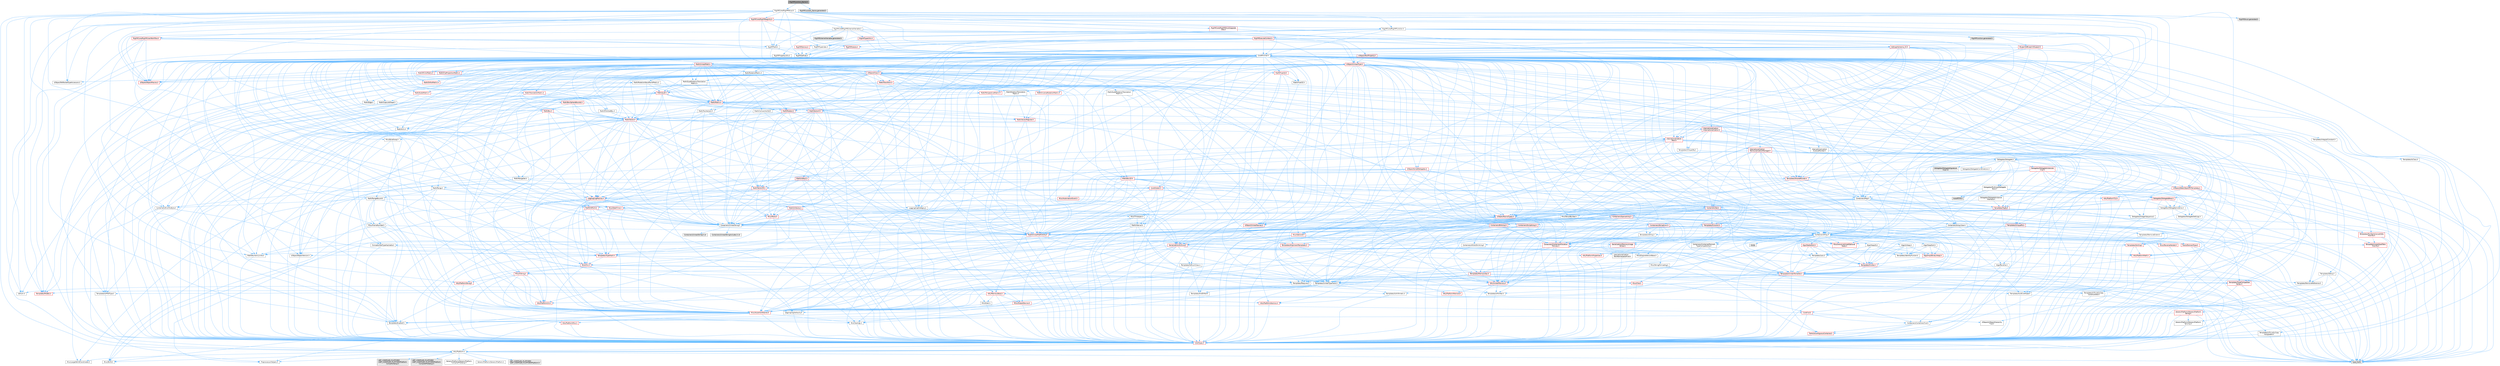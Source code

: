 digraph "RigVMFunction_Name.h"
{
 // INTERACTIVE_SVG=YES
 // LATEX_PDF_SIZE
  bgcolor="transparent";
  edge [fontname=Helvetica,fontsize=10,labelfontname=Helvetica,labelfontsize=10];
  node [fontname=Helvetica,fontsize=10,shape=box,height=0.2,width=0.4];
  Node1 [id="Node000001",label="RigVMFunction_Name.h",height=0.2,width=0.4,color="gray40", fillcolor="grey60", style="filled", fontcolor="black",tooltip=" "];
  Node1 -> Node2 [id="edge1_Node000001_Node000002",color="steelblue1",style="solid",tooltip=" "];
  Node2 [id="Node000002",label="RigVMCore/RigVMStruct.h",height=0.2,width=0.4,color="grey40", fillcolor="white", style="filled",URL="$de/dfb/RigVMStruct_8h.html",tooltip=" "];
  Node2 -> Node3 [id="edge2_Node000002_Node000003",color="steelblue1",style="solid",tooltip=" "];
  Node3 [id="Node000003",label="Containers/Array.h",height=0.2,width=0.4,color="grey40", fillcolor="white", style="filled",URL="$df/dd0/Array_8h.html",tooltip=" "];
  Node3 -> Node4 [id="edge3_Node000003_Node000004",color="steelblue1",style="solid",tooltip=" "];
  Node4 [id="Node000004",label="CoreTypes.h",height=0.2,width=0.4,color="red", fillcolor="#FFF0F0", style="filled",URL="$dc/dec/CoreTypes_8h.html",tooltip=" "];
  Node4 -> Node5 [id="edge4_Node000004_Node000005",color="steelblue1",style="solid",tooltip=" "];
  Node5 [id="Node000005",label="HAL/Platform.h",height=0.2,width=0.4,color="grey40", fillcolor="white", style="filled",URL="$d9/dd0/Platform_8h.html",tooltip=" "];
  Node5 -> Node6 [id="edge5_Node000005_Node000006",color="steelblue1",style="solid",tooltip=" "];
  Node6 [id="Node000006",label="Misc/Build.h",height=0.2,width=0.4,color="grey40", fillcolor="white", style="filled",URL="$d3/dbb/Build_8h.html",tooltip=" "];
  Node5 -> Node7 [id="edge6_Node000005_Node000007",color="steelblue1",style="solid",tooltip=" "];
  Node7 [id="Node000007",label="Misc/LargeWorldCoordinates.h",height=0.2,width=0.4,color="grey40", fillcolor="white", style="filled",URL="$d2/dcb/LargeWorldCoordinates_8h.html",tooltip=" "];
  Node5 -> Node8 [id="edge7_Node000005_Node000008",color="steelblue1",style="solid",tooltip=" "];
  Node8 [id="Node000008",label="type_traits",height=0.2,width=0.4,color="grey60", fillcolor="#E0E0E0", style="filled",tooltip=" "];
  Node5 -> Node9 [id="edge8_Node000005_Node000009",color="steelblue1",style="solid",tooltip=" "];
  Node9 [id="Node000009",label="PreprocessorHelpers.h",height=0.2,width=0.4,color="grey40", fillcolor="white", style="filled",URL="$db/ddb/PreprocessorHelpers_8h.html",tooltip=" "];
  Node5 -> Node10 [id="edge9_Node000005_Node000010",color="steelblue1",style="solid",tooltip=" "];
  Node10 [id="Node000010",label="UBT_COMPILED_PLATFORM\l/UBT_COMPILED_PLATFORMPlatform\lCompilerPreSetup.h",height=0.2,width=0.4,color="grey60", fillcolor="#E0E0E0", style="filled",tooltip=" "];
  Node5 -> Node11 [id="edge10_Node000005_Node000011",color="steelblue1",style="solid",tooltip=" "];
  Node11 [id="Node000011",label="GenericPlatform/GenericPlatform\lCompilerPreSetup.h",height=0.2,width=0.4,color="grey40", fillcolor="white", style="filled",URL="$d9/dc8/GenericPlatformCompilerPreSetup_8h.html",tooltip=" "];
  Node5 -> Node12 [id="edge11_Node000005_Node000012",color="steelblue1",style="solid",tooltip=" "];
  Node12 [id="Node000012",label="GenericPlatform/GenericPlatform.h",height=0.2,width=0.4,color="grey40", fillcolor="white", style="filled",URL="$d6/d84/GenericPlatform_8h.html",tooltip=" "];
  Node5 -> Node13 [id="edge12_Node000005_Node000013",color="steelblue1",style="solid",tooltip=" "];
  Node13 [id="Node000013",label="UBT_COMPILED_PLATFORM\l/UBT_COMPILED_PLATFORMPlatform.h",height=0.2,width=0.4,color="grey60", fillcolor="#E0E0E0", style="filled",tooltip=" "];
  Node5 -> Node14 [id="edge13_Node000005_Node000014",color="steelblue1",style="solid",tooltip=" "];
  Node14 [id="Node000014",label="UBT_COMPILED_PLATFORM\l/UBT_COMPILED_PLATFORMPlatform\lCompilerSetup.h",height=0.2,width=0.4,color="grey60", fillcolor="#E0E0E0", style="filled",tooltip=" "];
  Node3 -> Node18 [id="edge14_Node000003_Node000018",color="steelblue1",style="solid",tooltip=" "];
  Node18 [id="Node000018",label="Misc/AssertionMacros.h",height=0.2,width=0.4,color="red", fillcolor="#FFF0F0", style="filled",URL="$d0/dfa/AssertionMacros_8h.html",tooltip=" "];
  Node18 -> Node4 [id="edge15_Node000018_Node000004",color="steelblue1",style="solid",tooltip=" "];
  Node18 -> Node5 [id="edge16_Node000018_Node000005",color="steelblue1",style="solid",tooltip=" "];
  Node18 -> Node19 [id="edge17_Node000018_Node000019",color="steelblue1",style="solid",tooltip=" "];
  Node19 [id="Node000019",label="HAL/PlatformMisc.h",height=0.2,width=0.4,color="red", fillcolor="#FFF0F0", style="filled",URL="$d0/df5/PlatformMisc_8h.html",tooltip=" "];
  Node19 -> Node4 [id="edge18_Node000019_Node000004",color="steelblue1",style="solid",tooltip=" "];
  Node18 -> Node9 [id="edge19_Node000018_Node000009",color="steelblue1",style="solid",tooltip=" "];
  Node18 -> Node55 [id="edge20_Node000018_Node000055",color="steelblue1",style="solid",tooltip=" "];
  Node55 [id="Node000055",label="Templates/EnableIf.h",height=0.2,width=0.4,color="grey40", fillcolor="white", style="filled",URL="$d7/d60/EnableIf_8h.html",tooltip=" "];
  Node55 -> Node4 [id="edge21_Node000055_Node000004",color="steelblue1",style="solid",tooltip=" "];
  Node18 -> Node61 [id="edge22_Node000018_Node000061",color="steelblue1",style="solid",tooltip=" "];
  Node61 [id="Node000061",label="Misc/VarArgs.h",height=0.2,width=0.4,color="grey40", fillcolor="white", style="filled",URL="$d5/d6f/VarArgs_8h.html",tooltip=" "];
  Node61 -> Node4 [id="edge23_Node000061_Node000004",color="steelblue1",style="solid",tooltip=" "];
  Node3 -> Node69 [id="edge24_Node000003_Node000069",color="steelblue1",style="solid",tooltip=" "];
  Node69 [id="Node000069",label="Misc/IntrusiveUnsetOptional\lState.h",height=0.2,width=0.4,color="red", fillcolor="#FFF0F0", style="filled",URL="$d2/d0a/IntrusiveUnsetOptionalState_8h.html",tooltip=" "];
  Node3 -> Node71 [id="edge25_Node000003_Node000071",color="steelblue1",style="solid",tooltip=" "];
  Node71 [id="Node000071",label="Misc/ReverseIterate.h",height=0.2,width=0.4,color="red", fillcolor="#FFF0F0", style="filled",URL="$db/de3/ReverseIterate_8h.html",tooltip=" "];
  Node71 -> Node5 [id="edge26_Node000071_Node000005",color="steelblue1",style="solid",tooltip=" "];
  Node3 -> Node73 [id="edge27_Node000003_Node000073",color="steelblue1",style="solid",tooltip=" "];
  Node73 [id="Node000073",label="HAL/UnrealMemory.h",height=0.2,width=0.4,color="red", fillcolor="#FFF0F0", style="filled",URL="$d9/d96/UnrealMemory_8h.html",tooltip=" "];
  Node73 -> Node4 [id="edge28_Node000073_Node000004",color="steelblue1",style="solid",tooltip=" "];
  Node73 -> Node77 [id="edge29_Node000073_Node000077",color="steelblue1",style="solid",tooltip=" "];
  Node77 [id="Node000077",label="HAL/MemoryBase.h",height=0.2,width=0.4,color="red", fillcolor="#FFF0F0", style="filled",URL="$d6/d9f/MemoryBase_8h.html",tooltip=" "];
  Node77 -> Node4 [id="edge30_Node000077_Node000004",color="steelblue1",style="solid",tooltip=" "];
  Node77 -> Node48 [id="edge31_Node000077_Node000048",color="steelblue1",style="solid",tooltip=" "];
  Node48 [id="Node000048",label="HAL/PlatformAtomics.h",height=0.2,width=0.4,color="red", fillcolor="#FFF0F0", style="filled",URL="$d3/d36/PlatformAtomics_8h.html",tooltip=" "];
  Node48 -> Node4 [id="edge32_Node000048_Node000004",color="steelblue1",style="solid",tooltip=" "];
  Node77 -> Node31 [id="edge33_Node000077_Node000031",color="steelblue1",style="solid",tooltip=" "];
  Node31 [id="Node000031",label="HAL/PlatformCrt.h",height=0.2,width=0.4,color="red", fillcolor="#FFF0F0", style="filled",URL="$d8/d75/PlatformCrt_8h.html",tooltip=" "];
  Node77 -> Node78 [id="edge34_Node000077_Node000078",color="steelblue1",style="solid",tooltip=" "];
  Node78 [id="Node000078",label="Misc/Exec.h",height=0.2,width=0.4,color="grey40", fillcolor="white", style="filled",URL="$de/ddb/Exec_8h.html",tooltip=" "];
  Node78 -> Node4 [id="edge35_Node000078_Node000004",color="steelblue1",style="solid",tooltip=" "];
  Node78 -> Node18 [id="edge36_Node000078_Node000018",color="steelblue1",style="solid",tooltip=" "];
  Node77 -> Node79 [id="edge37_Node000077_Node000079",color="steelblue1",style="solid",tooltip=" "];
  Node79 [id="Node000079",label="Misc/OutputDevice.h",height=0.2,width=0.4,color="red", fillcolor="#FFF0F0", style="filled",URL="$d7/d32/OutputDevice_8h.html",tooltip=" "];
  Node79 -> Node26 [id="edge38_Node000079_Node000026",color="steelblue1",style="solid",tooltip=" "];
  Node26 [id="Node000026",label="CoreFwd.h",height=0.2,width=0.4,color="red", fillcolor="#FFF0F0", style="filled",URL="$d1/d1e/CoreFwd_8h.html",tooltip=" "];
  Node26 -> Node4 [id="edge39_Node000026_Node000004",color="steelblue1",style="solid",tooltip=" "];
  Node26 -> Node27 [id="edge40_Node000026_Node000027",color="steelblue1",style="solid",tooltip=" "];
  Node27 [id="Node000027",label="Containers/ContainersFwd.h",height=0.2,width=0.4,color="grey40", fillcolor="white", style="filled",URL="$d4/d0a/ContainersFwd_8h.html",tooltip=" "];
  Node27 -> Node5 [id="edge41_Node000027_Node000005",color="steelblue1",style="solid",tooltip=" "];
  Node27 -> Node4 [id="edge42_Node000027_Node000004",color="steelblue1",style="solid",tooltip=" "];
  Node27 -> Node24 [id="edge43_Node000027_Node000024",color="steelblue1",style="solid",tooltip=" "];
  Node24 [id="Node000024",label="Traits/IsContiguousContainer.h",height=0.2,width=0.4,color="red", fillcolor="#FFF0F0", style="filled",URL="$d5/d3c/IsContiguousContainer_8h.html",tooltip=" "];
  Node24 -> Node4 [id="edge44_Node000024_Node000004",color="steelblue1",style="solid",tooltip=" "];
  Node26 -> Node29 [id="edge45_Node000026_Node000029",color="steelblue1",style="solid",tooltip=" "];
  Node29 [id="Node000029",label="UObject/UObjectHierarchy\lFwd.h",height=0.2,width=0.4,color="grey40", fillcolor="white", style="filled",URL="$d3/d13/UObjectHierarchyFwd_8h.html",tooltip=" "];
  Node79 -> Node4 [id="edge46_Node000079_Node000004",color="steelblue1",style="solid",tooltip=" "];
  Node79 -> Node80 [id="edge47_Node000079_Node000080",color="steelblue1",style="solid",tooltip=" "];
  Node80 [id="Node000080",label="Logging/LogVerbosity.h",height=0.2,width=0.4,color="grey40", fillcolor="white", style="filled",URL="$d2/d8f/LogVerbosity_8h.html",tooltip=" "];
  Node80 -> Node4 [id="edge48_Node000080_Node000004",color="steelblue1",style="solid",tooltip=" "];
  Node79 -> Node61 [id="edge49_Node000079_Node000061",color="steelblue1",style="solid",tooltip=" "];
  Node73 -> Node90 [id="edge50_Node000073_Node000090",color="steelblue1",style="solid",tooltip=" "];
  Node90 [id="Node000090",label="HAL/PlatformMemory.h",height=0.2,width=0.4,color="red", fillcolor="#FFF0F0", style="filled",URL="$de/d68/PlatformMemory_8h.html",tooltip=" "];
  Node90 -> Node4 [id="edge51_Node000090_Node000004",color="steelblue1",style="solid",tooltip=" "];
  Node73 -> Node93 [id="edge52_Node000073_Node000093",color="steelblue1",style="solid",tooltip=" "];
  Node93 [id="Node000093",label="Templates/IsPointer.h",height=0.2,width=0.4,color="grey40", fillcolor="white", style="filled",URL="$d7/d05/IsPointer_8h.html",tooltip=" "];
  Node93 -> Node4 [id="edge53_Node000093_Node000004",color="steelblue1",style="solid",tooltip=" "];
  Node3 -> Node94 [id="edge54_Node000003_Node000094",color="steelblue1",style="solid",tooltip=" "];
  Node94 [id="Node000094",label="Templates/UnrealTypeTraits.h",height=0.2,width=0.4,color="grey40", fillcolor="white", style="filled",URL="$d2/d2d/UnrealTypeTraits_8h.html",tooltip=" "];
  Node94 -> Node4 [id="edge55_Node000094_Node000004",color="steelblue1",style="solid",tooltip=" "];
  Node94 -> Node93 [id="edge56_Node000094_Node000093",color="steelblue1",style="solid",tooltip=" "];
  Node94 -> Node18 [id="edge57_Node000094_Node000018",color="steelblue1",style="solid",tooltip=" "];
  Node94 -> Node86 [id="edge58_Node000094_Node000086",color="steelblue1",style="solid",tooltip=" "];
  Node86 [id="Node000086",label="Templates/AndOrNot.h",height=0.2,width=0.4,color="grey40", fillcolor="white", style="filled",URL="$db/d0a/AndOrNot_8h.html",tooltip=" "];
  Node86 -> Node4 [id="edge59_Node000086_Node000004",color="steelblue1",style="solid",tooltip=" "];
  Node94 -> Node55 [id="edge60_Node000094_Node000055",color="steelblue1",style="solid",tooltip=" "];
  Node94 -> Node95 [id="edge61_Node000094_Node000095",color="steelblue1",style="solid",tooltip=" "];
  Node95 [id="Node000095",label="Templates/IsArithmetic.h",height=0.2,width=0.4,color="grey40", fillcolor="white", style="filled",URL="$d2/d5d/IsArithmetic_8h.html",tooltip=" "];
  Node95 -> Node4 [id="edge62_Node000095_Node000004",color="steelblue1",style="solid",tooltip=" "];
  Node94 -> Node58 [id="edge63_Node000094_Node000058",color="steelblue1",style="solid",tooltip=" "];
  Node58 [id="Node000058",label="IsEnum.h",height=0.2,width=0.4,color="grey40", fillcolor="white", style="filled",URL="$d4/de5/IsEnum_8h.html",tooltip=" "];
  Node94 -> Node96 [id="edge64_Node000094_Node000096",color="steelblue1",style="solid",tooltip=" "];
  Node96 [id="Node000096",label="Templates/Models.h",height=0.2,width=0.4,color="red", fillcolor="#FFF0F0", style="filled",URL="$d3/d0c/Models_8h.html",tooltip=" "];
  Node94 -> Node97 [id="edge65_Node000094_Node000097",color="steelblue1",style="solid",tooltip=" "];
  Node97 [id="Node000097",label="Templates/IsPODType.h",height=0.2,width=0.4,color="grey40", fillcolor="white", style="filled",URL="$d7/db1/IsPODType_8h.html",tooltip=" "];
  Node97 -> Node4 [id="edge66_Node000097_Node000004",color="steelblue1",style="solid",tooltip=" "];
  Node94 -> Node98 [id="edge67_Node000094_Node000098",color="steelblue1",style="solid",tooltip=" "];
  Node98 [id="Node000098",label="Templates/IsUECoreType.h",height=0.2,width=0.4,color="grey40", fillcolor="white", style="filled",URL="$d1/db8/IsUECoreType_8h.html",tooltip=" "];
  Node98 -> Node4 [id="edge68_Node000098_Node000004",color="steelblue1",style="solid",tooltip=" "];
  Node98 -> Node8 [id="edge69_Node000098_Node000008",color="steelblue1",style="solid",tooltip=" "];
  Node94 -> Node87 [id="edge70_Node000094_Node000087",color="steelblue1",style="solid",tooltip=" "];
  Node87 [id="Node000087",label="Templates/IsTriviallyCopy\lConstructible.h",height=0.2,width=0.4,color="grey40", fillcolor="white", style="filled",URL="$d3/d78/IsTriviallyCopyConstructible_8h.html",tooltip=" "];
  Node87 -> Node4 [id="edge71_Node000087_Node000004",color="steelblue1",style="solid",tooltip=" "];
  Node87 -> Node8 [id="edge72_Node000087_Node000008",color="steelblue1",style="solid",tooltip=" "];
  Node3 -> Node99 [id="edge73_Node000003_Node000099",color="steelblue1",style="solid",tooltip=" "];
  Node99 [id="Node000099",label="Templates/UnrealTemplate.h",height=0.2,width=0.4,color="red", fillcolor="#FFF0F0", style="filled",URL="$d4/d24/UnrealTemplate_8h.html",tooltip=" "];
  Node99 -> Node4 [id="edge74_Node000099_Node000004",color="steelblue1",style="solid",tooltip=" "];
  Node99 -> Node93 [id="edge75_Node000099_Node000093",color="steelblue1",style="solid",tooltip=" "];
  Node99 -> Node73 [id="edge76_Node000099_Node000073",color="steelblue1",style="solid",tooltip=" "];
  Node99 -> Node94 [id="edge77_Node000099_Node000094",color="steelblue1",style="solid",tooltip=" "];
  Node99 -> Node102 [id="edge78_Node000099_Node000102",color="steelblue1",style="solid",tooltip=" "];
  Node102 [id="Node000102",label="Templates/RemoveReference.h",height=0.2,width=0.4,color="grey40", fillcolor="white", style="filled",URL="$da/dbe/RemoveReference_8h.html",tooltip=" "];
  Node102 -> Node4 [id="edge79_Node000102_Node000004",color="steelblue1",style="solid",tooltip=" "];
  Node99 -> Node63 [id="edge80_Node000099_Node000063",color="steelblue1",style="solid",tooltip=" "];
  Node63 [id="Node000063",label="Templates/Requires.h",height=0.2,width=0.4,color="grey40", fillcolor="white", style="filled",URL="$dc/d96/Requires_8h.html",tooltip=" "];
  Node63 -> Node55 [id="edge81_Node000063_Node000055",color="steelblue1",style="solid",tooltip=" "];
  Node63 -> Node8 [id="edge82_Node000063_Node000008",color="steelblue1",style="solid",tooltip=" "];
  Node99 -> Node103 [id="edge83_Node000099_Node000103",color="steelblue1",style="solid",tooltip=" "];
  Node103 [id="Node000103",label="Templates/TypeCompatible\lBytes.h",height=0.2,width=0.4,color="red", fillcolor="#FFF0F0", style="filled",URL="$df/d0a/TypeCompatibleBytes_8h.html",tooltip=" "];
  Node103 -> Node4 [id="edge84_Node000103_Node000004",color="steelblue1",style="solid",tooltip=" "];
  Node103 -> Node8 [id="edge85_Node000103_Node000008",color="steelblue1",style="solid",tooltip=" "];
  Node99 -> Node24 [id="edge86_Node000099_Node000024",color="steelblue1",style="solid",tooltip=" "];
  Node99 -> Node8 [id="edge87_Node000099_Node000008",color="steelblue1",style="solid",tooltip=" "];
  Node3 -> Node105 [id="edge88_Node000003_Node000105",color="steelblue1",style="solid",tooltip=" "];
  Node105 [id="Node000105",label="Containers/AllowShrinking.h",height=0.2,width=0.4,color="grey40", fillcolor="white", style="filled",URL="$d7/d1a/AllowShrinking_8h.html",tooltip=" "];
  Node105 -> Node4 [id="edge89_Node000105_Node000004",color="steelblue1",style="solid",tooltip=" "];
  Node3 -> Node106 [id="edge90_Node000003_Node000106",color="steelblue1",style="solid",tooltip=" "];
  Node106 [id="Node000106",label="Containers/ContainerAllocation\lPolicies.h",height=0.2,width=0.4,color="red", fillcolor="#FFF0F0", style="filled",URL="$d7/dff/ContainerAllocationPolicies_8h.html",tooltip=" "];
  Node106 -> Node4 [id="edge91_Node000106_Node000004",color="steelblue1",style="solid",tooltip=" "];
  Node106 -> Node106 [id="edge92_Node000106_Node000106",color="steelblue1",style="solid",tooltip=" "];
  Node106 -> Node108 [id="edge93_Node000106_Node000108",color="steelblue1",style="solid",tooltip=" "];
  Node108 [id="Node000108",label="HAL/PlatformMath.h",height=0.2,width=0.4,color="red", fillcolor="#FFF0F0", style="filled",URL="$dc/d53/PlatformMath_8h.html",tooltip=" "];
  Node108 -> Node4 [id="edge94_Node000108_Node000004",color="steelblue1",style="solid",tooltip=" "];
  Node106 -> Node73 [id="edge95_Node000106_Node000073",color="steelblue1",style="solid",tooltip=" "];
  Node106 -> Node41 [id="edge96_Node000106_Node000041",color="steelblue1",style="solid",tooltip=" "];
  Node41 [id="Node000041",label="Math/NumericLimits.h",height=0.2,width=0.4,color="grey40", fillcolor="white", style="filled",URL="$df/d1b/NumericLimits_8h.html",tooltip=" "];
  Node41 -> Node4 [id="edge97_Node000041_Node000004",color="steelblue1",style="solid",tooltip=" "];
  Node106 -> Node18 [id="edge98_Node000106_Node000018",color="steelblue1",style="solid",tooltip=" "];
  Node106 -> Node117 [id="edge99_Node000106_Node000117",color="steelblue1",style="solid",tooltip=" "];
  Node117 [id="Node000117",label="Templates/MemoryOps.h",height=0.2,width=0.4,color="red", fillcolor="#FFF0F0", style="filled",URL="$db/dea/MemoryOps_8h.html",tooltip=" "];
  Node117 -> Node4 [id="edge100_Node000117_Node000004",color="steelblue1",style="solid",tooltip=" "];
  Node117 -> Node73 [id="edge101_Node000117_Node000073",color="steelblue1",style="solid",tooltip=" "];
  Node117 -> Node88 [id="edge102_Node000117_Node000088",color="steelblue1",style="solid",tooltip=" "];
  Node88 [id="Node000088",label="Templates/IsTriviallyCopy\lAssignable.h",height=0.2,width=0.4,color="grey40", fillcolor="white", style="filled",URL="$d2/df2/IsTriviallyCopyAssignable_8h.html",tooltip=" "];
  Node88 -> Node4 [id="edge103_Node000088_Node000004",color="steelblue1",style="solid",tooltip=" "];
  Node88 -> Node8 [id="edge104_Node000088_Node000008",color="steelblue1",style="solid",tooltip=" "];
  Node117 -> Node87 [id="edge105_Node000117_Node000087",color="steelblue1",style="solid",tooltip=" "];
  Node117 -> Node63 [id="edge106_Node000117_Node000063",color="steelblue1",style="solid",tooltip=" "];
  Node117 -> Node94 [id="edge107_Node000117_Node000094",color="steelblue1",style="solid",tooltip=" "];
  Node117 -> Node8 [id="edge108_Node000117_Node000008",color="steelblue1",style="solid",tooltip=" "];
  Node106 -> Node103 [id="edge109_Node000106_Node000103",color="steelblue1",style="solid",tooltip=" "];
  Node106 -> Node8 [id="edge110_Node000106_Node000008",color="steelblue1",style="solid",tooltip=" "];
  Node3 -> Node118 [id="edge111_Node000003_Node000118",color="steelblue1",style="solid",tooltip=" "];
  Node118 [id="Node000118",label="Containers/ContainerElement\lTypeCompatibility.h",height=0.2,width=0.4,color="grey40", fillcolor="white", style="filled",URL="$df/ddf/ContainerElementTypeCompatibility_8h.html",tooltip=" "];
  Node118 -> Node4 [id="edge112_Node000118_Node000004",color="steelblue1",style="solid",tooltip=" "];
  Node118 -> Node94 [id="edge113_Node000118_Node000094",color="steelblue1",style="solid",tooltip=" "];
  Node3 -> Node119 [id="edge114_Node000003_Node000119",color="steelblue1",style="solid",tooltip=" "];
  Node119 [id="Node000119",label="Serialization/Archive.h",height=0.2,width=0.4,color="red", fillcolor="#FFF0F0", style="filled",URL="$d7/d3b/Archive_8h.html",tooltip=" "];
  Node119 -> Node26 [id="edge115_Node000119_Node000026",color="steelblue1",style="solid",tooltip=" "];
  Node119 -> Node4 [id="edge116_Node000119_Node000004",color="steelblue1",style="solid",tooltip=" "];
  Node119 -> Node120 [id="edge117_Node000119_Node000120",color="steelblue1",style="solid",tooltip=" "];
  Node120 [id="Node000120",label="HAL/PlatformProperties.h",height=0.2,width=0.4,color="red", fillcolor="#FFF0F0", style="filled",URL="$d9/db0/PlatformProperties_8h.html",tooltip=" "];
  Node120 -> Node4 [id="edge118_Node000120_Node000004",color="steelblue1",style="solid",tooltip=" "];
  Node119 -> Node123 [id="edge119_Node000119_Node000123",color="steelblue1",style="solid",tooltip=" "];
  Node123 [id="Node000123",label="Internationalization\l/TextNamespaceFwd.h",height=0.2,width=0.4,color="grey40", fillcolor="white", style="filled",URL="$d8/d97/TextNamespaceFwd_8h.html",tooltip=" "];
  Node123 -> Node4 [id="edge120_Node000123_Node000004",color="steelblue1",style="solid",tooltip=" "];
  Node119 -> Node18 [id="edge121_Node000119_Node000018",color="steelblue1",style="solid",tooltip=" "];
  Node119 -> Node6 [id="edge122_Node000119_Node000006",color="steelblue1",style="solid",tooltip=" "];
  Node119 -> Node124 [id="edge123_Node000119_Node000124",color="steelblue1",style="solid",tooltip=" "];
  Node124 [id="Node000124",label="Misc/EngineVersionBase.h",height=0.2,width=0.4,color="grey40", fillcolor="white", style="filled",URL="$d5/d2b/EngineVersionBase_8h.html",tooltip=" "];
  Node124 -> Node4 [id="edge124_Node000124_Node000004",color="steelblue1",style="solid",tooltip=" "];
  Node119 -> Node61 [id="edge125_Node000119_Node000061",color="steelblue1",style="solid",tooltip=" "];
  Node119 -> Node55 [id="edge126_Node000119_Node000055",color="steelblue1",style="solid",tooltip=" "];
  Node119 -> Node127 [id="edge127_Node000119_Node000127",color="steelblue1",style="solid",tooltip=" "];
  Node127 [id="Node000127",label="Templates/IsEnumClass.h",height=0.2,width=0.4,color="grey40", fillcolor="white", style="filled",URL="$d7/d15/IsEnumClass_8h.html",tooltip=" "];
  Node127 -> Node4 [id="edge128_Node000127_Node000004",color="steelblue1",style="solid",tooltip=" "];
  Node127 -> Node86 [id="edge129_Node000127_Node000086",color="steelblue1",style="solid",tooltip=" "];
  Node119 -> Node99 [id="edge130_Node000119_Node000099",color="steelblue1",style="solid",tooltip=" "];
  Node119 -> Node128 [id="edge131_Node000119_Node000128",color="steelblue1",style="solid",tooltip=" "];
  Node128 [id="Node000128",label="UObject/ObjectVersion.h",height=0.2,width=0.4,color="grey40", fillcolor="white", style="filled",URL="$da/d63/ObjectVersion_8h.html",tooltip=" "];
  Node128 -> Node4 [id="edge132_Node000128_Node000004",color="steelblue1",style="solid",tooltip=" "];
  Node3 -> Node129 [id="edge133_Node000003_Node000129",color="steelblue1",style="solid",tooltip=" "];
  Node129 [id="Node000129",label="Serialization/MemoryImage\lWriter.h",height=0.2,width=0.4,color="red", fillcolor="#FFF0F0", style="filled",URL="$d0/d08/MemoryImageWriter_8h.html",tooltip=" "];
  Node129 -> Node4 [id="edge134_Node000129_Node000004",color="steelblue1",style="solid",tooltip=" "];
  Node3 -> Node143 [id="edge135_Node000003_Node000143",color="steelblue1",style="solid",tooltip=" "];
  Node143 [id="Node000143",label="Algo/Heapify.h",height=0.2,width=0.4,color="grey40", fillcolor="white", style="filled",URL="$d0/d2a/Heapify_8h.html",tooltip=" "];
  Node143 -> Node144 [id="edge136_Node000143_Node000144",color="steelblue1",style="solid",tooltip=" "];
  Node144 [id="Node000144",label="Algo/Impl/BinaryHeap.h",height=0.2,width=0.4,color="red", fillcolor="#FFF0F0", style="filled",URL="$d7/da3/Algo_2Impl_2BinaryHeap_8h.html",tooltip=" "];
  Node144 -> Node145 [id="edge137_Node000144_Node000145",color="steelblue1",style="solid",tooltip=" "];
  Node145 [id="Node000145",label="Templates/Invoke.h",height=0.2,width=0.4,color="red", fillcolor="#FFF0F0", style="filled",URL="$d7/deb/Invoke_8h.html",tooltip=" "];
  Node145 -> Node4 [id="edge138_Node000145_Node000004",color="steelblue1",style="solid",tooltip=" "];
  Node145 -> Node99 [id="edge139_Node000145_Node000099",color="steelblue1",style="solid",tooltip=" "];
  Node145 -> Node8 [id="edge140_Node000145_Node000008",color="steelblue1",style="solid",tooltip=" "];
  Node144 -> Node8 [id="edge141_Node000144_Node000008",color="steelblue1",style="solid",tooltip=" "];
  Node143 -> Node149 [id="edge142_Node000143_Node000149",color="steelblue1",style="solid",tooltip=" "];
  Node149 [id="Node000149",label="Templates/IdentityFunctor.h",height=0.2,width=0.4,color="grey40", fillcolor="white", style="filled",URL="$d7/d2e/IdentityFunctor_8h.html",tooltip=" "];
  Node149 -> Node5 [id="edge143_Node000149_Node000005",color="steelblue1",style="solid",tooltip=" "];
  Node143 -> Node145 [id="edge144_Node000143_Node000145",color="steelblue1",style="solid",tooltip=" "];
  Node143 -> Node150 [id="edge145_Node000143_Node000150",color="steelblue1",style="solid",tooltip=" "];
  Node150 [id="Node000150",label="Templates/Less.h",height=0.2,width=0.4,color="grey40", fillcolor="white", style="filled",URL="$de/dc8/Less_8h.html",tooltip=" "];
  Node150 -> Node4 [id="edge146_Node000150_Node000004",color="steelblue1",style="solid",tooltip=" "];
  Node150 -> Node99 [id="edge147_Node000150_Node000099",color="steelblue1",style="solid",tooltip=" "];
  Node143 -> Node99 [id="edge148_Node000143_Node000099",color="steelblue1",style="solid",tooltip=" "];
  Node3 -> Node151 [id="edge149_Node000003_Node000151",color="steelblue1",style="solid",tooltip=" "];
  Node151 [id="Node000151",label="Algo/HeapSort.h",height=0.2,width=0.4,color="grey40", fillcolor="white", style="filled",URL="$d3/d92/HeapSort_8h.html",tooltip=" "];
  Node151 -> Node144 [id="edge150_Node000151_Node000144",color="steelblue1",style="solid",tooltip=" "];
  Node151 -> Node149 [id="edge151_Node000151_Node000149",color="steelblue1",style="solid",tooltip=" "];
  Node151 -> Node150 [id="edge152_Node000151_Node000150",color="steelblue1",style="solid",tooltip=" "];
  Node151 -> Node99 [id="edge153_Node000151_Node000099",color="steelblue1",style="solid",tooltip=" "];
  Node3 -> Node152 [id="edge154_Node000003_Node000152",color="steelblue1",style="solid",tooltip=" "];
  Node152 [id="Node000152",label="Algo/IsHeap.h",height=0.2,width=0.4,color="grey40", fillcolor="white", style="filled",URL="$de/d32/IsHeap_8h.html",tooltip=" "];
  Node152 -> Node144 [id="edge155_Node000152_Node000144",color="steelblue1",style="solid",tooltip=" "];
  Node152 -> Node149 [id="edge156_Node000152_Node000149",color="steelblue1",style="solid",tooltip=" "];
  Node152 -> Node145 [id="edge157_Node000152_Node000145",color="steelblue1",style="solid",tooltip=" "];
  Node152 -> Node150 [id="edge158_Node000152_Node000150",color="steelblue1",style="solid",tooltip=" "];
  Node152 -> Node99 [id="edge159_Node000152_Node000099",color="steelblue1",style="solid",tooltip=" "];
  Node3 -> Node144 [id="edge160_Node000003_Node000144",color="steelblue1",style="solid",tooltip=" "];
  Node3 -> Node153 [id="edge161_Node000003_Node000153",color="steelblue1",style="solid",tooltip=" "];
  Node153 [id="Node000153",label="Algo/StableSort.h",height=0.2,width=0.4,color="red", fillcolor="#FFF0F0", style="filled",URL="$d7/d3c/StableSort_8h.html",tooltip=" "];
  Node153 -> Node149 [id="edge162_Node000153_Node000149",color="steelblue1",style="solid",tooltip=" "];
  Node153 -> Node145 [id="edge163_Node000153_Node000145",color="steelblue1",style="solid",tooltip=" "];
  Node153 -> Node150 [id="edge164_Node000153_Node000150",color="steelblue1",style="solid",tooltip=" "];
  Node153 -> Node99 [id="edge165_Node000153_Node000099",color="steelblue1",style="solid",tooltip=" "];
  Node3 -> Node156 [id="edge166_Node000003_Node000156",color="steelblue1",style="solid",tooltip=" "];
  Node156 [id="Node000156",label="Concepts/GetTypeHashable.h",height=0.2,width=0.4,color="grey40", fillcolor="white", style="filled",URL="$d3/da2/GetTypeHashable_8h.html",tooltip=" "];
  Node156 -> Node4 [id="edge167_Node000156_Node000004",color="steelblue1",style="solid",tooltip=" "];
  Node156 -> Node134 [id="edge168_Node000156_Node000134",color="steelblue1",style="solid",tooltip=" "];
  Node134 [id="Node000134",label="Templates/TypeHash.h",height=0.2,width=0.4,color="red", fillcolor="#FFF0F0", style="filled",URL="$d1/d62/TypeHash_8h.html",tooltip=" "];
  Node134 -> Node4 [id="edge169_Node000134_Node000004",color="steelblue1",style="solid",tooltip=" "];
  Node134 -> Node63 [id="edge170_Node000134_Node000063",color="steelblue1",style="solid",tooltip=" "];
  Node134 -> Node135 [id="edge171_Node000134_Node000135",color="steelblue1",style="solid",tooltip=" "];
  Node135 [id="Node000135",label="Misc/Crc.h",height=0.2,width=0.4,color="red", fillcolor="#FFF0F0", style="filled",URL="$d4/dd2/Crc_8h.html",tooltip=" "];
  Node135 -> Node4 [id="edge172_Node000135_Node000004",color="steelblue1",style="solid",tooltip=" "];
  Node135 -> Node75 [id="edge173_Node000135_Node000075",color="steelblue1",style="solid",tooltip=" "];
  Node75 [id="Node000075",label="HAL/PlatformString.h",height=0.2,width=0.4,color="red", fillcolor="#FFF0F0", style="filled",URL="$db/db5/PlatformString_8h.html",tooltip=" "];
  Node75 -> Node4 [id="edge174_Node000075_Node000004",color="steelblue1",style="solid",tooltip=" "];
  Node135 -> Node18 [id="edge175_Node000135_Node000018",color="steelblue1",style="solid",tooltip=" "];
  Node135 -> Node136 [id="edge176_Node000135_Node000136",color="steelblue1",style="solid",tooltip=" "];
  Node136 [id="Node000136",label="Misc/CString.h",height=0.2,width=0.4,color="red", fillcolor="#FFF0F0", style="filled",URL="$d2/d49/CString_8h.html",tooltip=" "];
  Node136 -> Node4 [id="edge177_Node000136_Node000004",color="steelblue1",style="solid",tooltip=" "];
  Node136 -> Node31 [id="edge178_Node000136_Node000031",color="steelblue1",style="solid",tooltip=" "];
  Node136 -> Node75 [id="edge179_Node000136_Node000075",color="steelblue1",style="solid",tooltip=" "];
  Node136 -> Node18 [id="edge180_Node000136_Node000018",color="steelblue1",style="solid",tooltip=" "];
  Node136 -> Node137 [id="edge181_Node000136_Node000137",color="steelblue1",style="solid",tooltip=" "];
  Node137 [id="Node000137",label="Misc/Char.h",height=0.2,width=0.4,color="red", fillcolor="#FFF0F0", style="filled",URL="$d0/d58/Char_8h.html",tooltip=" "];
  Node137 -> Node4 [id="edge182_Node000137_Node000004",color="steelblue1",style="solid",tooltip=" "];
  Node137 -> Node8 [id="edge183_Node000137_Node000008",color="steelblue1",style="solid",tooltip=" "];
  Node136 -> Node61 [id="edge184_Node000136_Node000061",color="steelblue1",style="solid",tooltip=" "];
  Node135 -> Node137 [id="edge185_Node000135_Node000137",color="steelblue1",style="solid",tooltip=" "];
  Node135 -> Node94 [id="edge186_Node000135_Node000094",color="steelblue1",style="solid",tooltip=" "];
  Node134 -> Node8 [id="edge187_Node000134_Node000008",color="steelblue1",style="solid",tooltip=" "];
  Node3 -> Node149 [id="edge188_Node000003_Node000149",color="steelblue1",style="solid",tooltip=" "];
  Node3 -> Node145 [id="edge189_Node000003_Node000145",color="steelblue1",style="solid",tooltip=" "];
  Node3 -> Node150 [id="edge190_Node000003_Node000150",color="steelblue1",style="solid",tooltip=" "];
  Node3 -> Node157 [id="edge191_Node000003_Node000157",color="steelblue1",style="solid",tooltip=" "];
  Node157 [id="Node000157",label="Templates/LosesQualifiers\lFromTo.h",height=0.2,width=0.4,color="red", fillcolor="#FFF0F0", style="filled",URL="$d2/db3/LosesQualifiersFromTo_8h.html",tooltip=" "];
  Node157 -> Node8 [id="edge192_Node000157_Node000008",color="steelblue1",style="solid",tooltip=" "];
  Node3 -> Node63 [id="edge193_Node000003_Node000063",color="steelblue1",style="solid",tooltip=" "];
  Node3 -> Node158 [id="edge194_Node000003_Node000158",color="steelblue1",style="solid",tooltip=" "];
  Node158 [id="Node000158",label="Templates/Sorting.h",height=0.2,width=0.4,color="red", fillcolor="#FFF0F0", style="filled",URL="$d3/d9e/Sorting_8h.html",tooltip=" "];
  Node158 -> Node4 [id="edge195_Node000158_Node000004",color="steelblue1",style="solid",tooltip=" "];
  Node158 -> Node108 [id="edge196_Node000158_Node000108",color="steelblue1",style="solid",tooltip=" "];
  Node158 -> Node150 [id="edge197_Node000158_Node000150",color="steelblue1",style="solid",tooltip=" "];
  Node3 -> Node162 [id="edge198_Node000003_Node000162",color="steelblue1",style="solid",tooltip=" "];
  Node162 [id="Node000162",label="Templates/AlignmentTemplates.h",height=0.2,width=0.4,color="red", fillcolor="#FFF0F0", style="filled",URL="$dd/d32/AlignmentTemplates_8h.html",tooltip=" "];
  Node162 -> Node4 [id="edge199_Node000162_Node000004",color="steelblue1",style="solid",tooltip=" "];
  Node162 -> Node93 [id="edge200_Node000162_Node000093",color="steelblue1",style="solid",tooltip=" "];
  Node3 -> Node22 [id="edge201_Node000003_Node000022",color="steelblue1",style="solid",tooltip=" "];
  Node22 [id="Node000022",label="Traits/ElementType.h",height=0.2,width=0.4,color="red", fillcolor="#FFF0F0", style="filled",URL="$d5/d4f/ElementType_8h.html",tooltip=" "];
  Node22 -> Node5 [id="edge202_Node000022_Node000005",color="steelblue1",style="solid",tooltip=" "];
  Node22 -> Node8 [id="edge203_Node000022_Node000008",color="steelblue1",style="solid",tooltip=" "];
  Node3 -> Node114 [id="edge204_Node000003_Node000114",color="steelblue1",style="solid",tooltip=" "];
  Node114 [id="Node000114",label="limits",height=0.2,width=0.4,color="grey60", fillcolor="#E0E0E0", style="filled",tooltip=" "];
  Node3 -> Node8 [id="edge205_Node000003_Node000008",color="steelblue1",style="solid",tooltip=" "];
  Node2 -> Node163 [id="edge206_Node000002_Node000163",color="steelblue1",style="solid",tooltip=" "];
  Node163 [id="Node000163",label="Containers/Map.h",height=0.2,width=0.4,color="grey40", fillcolor="white", style="filled",URL="$df/d79/Map_8h.html",tooltip=" "];
  Node163 -> Node4 [id="edge207_Node000163_Node000004",color="steelblue1",style="solid",tooltip=" "];
  Node163 -> Node164 [id="edge208_Node000163_Node000164",color="steelblue1",style="solid",tooltip=" "];
  Node164 [id="Node000164",label="Algo/Reverse.h",height=0.2,width=0.4,color="grey40", fillcolor="white", style="filled",URL="$d5/d93/Reverse_8h.html",tooltip=" "];
  Node164 -> Node4 [id="edge209_Node000164_Node000004",color="steelblue1",style="solid",tooltip=" "];
  Node164 -> Node99 [id="edge210_Node000164_Node000099",color="steelblue1",style="solid",tooltip=" "];
  Node163 -> Node118 [id="edge211_Node000163_Node000118",color="steelblue1",style="solid",tooltip=" "];
  Node163 -> Node165 [id="edge212_Node000163_Node000165",color="steelblue1",style="solid",tooltip=" "];
  Node165 [id="Node000165",label="Containers/Set.h",height=0.2,width=0.4,color="red", fillcolor="#FFF0F0", style="filled",URL="$d4/d45/Set_8h.html",tooltip=" "];
  Node165 -> Node106 [id="edge213_Node000165_Node000106",color="steelblue1",style="solid",tooltip=" "];
  Node165 -> Node118 [id="edge214_Node000165_Node000118",color="steelblue1",style="solid",tooltip=" "];
  Node165 -> Node167 [id="edge215_Node000165_Node000167",color="steelblue1",style="solid",tooltip=" "];
  Node167 [id="Node000167",label="Containers/SparseArray.h",height=0.2,width=0.4,color="red", fillcolor="#FFF0F0", style="filled",URL="$d5/dbf/SparseArray_8h.html",tooltip=" "];
  Node167 -> Node4 [id="edge216_Node000167_Node000004",color="steelblue1",style="solid",tooltip=" "];
  Node167 -> Node18 [id="edge217_Node000167_Node000018",color="steelblue1",style="solid",tooltip=" "];
  Node167 -> Node73 [id="edge218_Node000167_Node000073",color="steelblue1",style="solid",tooltip=" "];
  Node167 -> Node94 [id="edge219_Node000167_Node000094",color="steelblue1",style="solid",tooltip=" "];
  Node167 -> Node99 [id="edge220_Node000167_Node000099",color="steelblue1",style="solid",tooltip=" "];
  Node167 -> Node106 [id="edge221_Node000167_Node000106",color="steelblue1",style="solid",tooltip=" "];
  Node167 -> Node150 [id="edge222_Node000167_Node000150",color="steelblue1",style="solid",tooltip=" "];
  Node167 -> Node3 [id="edge223_Node000167_Node000003",color="steelblue1",style="solid",tooltip=" "];
  Node167 -> Node161 [id="edge224_Node000167_Node000161",color="steelblue1",style="solid",tooltip=" "];
  Node161 [id="Node000161",label="Math/UnrealMathUtility.h",height=0.2,width=0.4,color="red", fillcolor="#FFF0F0", style="filled",URL="$db/db8/UnrealMathUtility_8h.html",tooltip=" "];
  Node161 -> Node4 [id="edge225_Node000161_Node000004",color="steelblue1",style="solid",tooltip=" "];
  Node161 -> Node18 [id="edge226_Node000161_Node000018",color="steelblue1",style="solid",tooltip=" "];
  Node161 -> Node108 [id="edge227_Node000161_Node000108",color="steelblue1",style="solid",tooltip=" "];
  Node161 -> Node63 [id="edge228_Node000161_Node000063",color="steelblue1",style="solid",tooltip=" "];
  Node167 -> Node168 [id="edge229_Node000167_Node000168",color="steelblue1",style="solid",tooltip=" "];
  Node168 [id="Node000168",label="Containers/ScriptArray.h",height=0.2,width=0.4,color="red", fillcolor="#FFF0F0", style="filled",URL="$dc/daf/ScriptArray_8h.html",tooltip=" "];
  Node168 -> Node4 [id="edge230_Node000168_Node000004",color="steelblue1",style="solid",tooltip=" "];
  Node168 -> Node18 [id="edge231_Node000168_Node000018",color="steelblue1",style="solid",tooltip=" "];
  Node168 -> Node73 [id="edge232_Node000168_Node000073",color="steelblue1",style="solid",tooltip=" "];
  Node168 -> Node105 [id="edge233_Node000168_Node000105",color="steelblue1",style="solid",tooltip=" "];
  Node168 -> Node106 [id="edge234_Node000168_Node000106",color="steelblue1",style="solid",tooltip=" "];
  Node168 -> Node3 [id="edge235_Node000168_Node000003",color="steelblue1",style="solid",tooltip=" "];
  Node167 -> Node169 [id="edge236_Node000167_Node000169",color="steelblue1",style="solid",tooltip=" "];
  Node169 [id="Node000169",label="Containers/BitArray.h",height=0.2,width=0.4,color="red", fillcolor="#FFF0F0", style="filled",URL="$d1/de4/BitArray_8h.html",tooltip=" "];
  Node169 -> Node106 [id="edge237_Node000169_Node000106",color="steelblue1",style="solid",tooltip=" "];
  Node169 -> Node4 [id="edge238_Node000169_Node000004",color="steelblue1",style="solid",tooltip=" "];
  Node169 -> Node48 [id="edge239_Node000169_Node000048",color="steelblue1",style="solid",tooltip=" "];
  Node169 -> Node73 [id="edge240_Node000169_Node000073",color="steelblue1",style="solid",tooltip=" "];
  Node169 -> Node161 [id="edge241_Node000169_Node000161",color="steelblue1",style="solid",tooltip=" "];
  Node169 -> Node18 [id="edge242_Node000169_Node000018",color="steelblue1",style="solid",tooltip=" "];
  Node169 -> Node119 [id="edge243_Node000169_Node000119",color="steelblue1",style="solid",tooltip=" "];
  Node169 -> Node129 [id="edge244_Node000169_Node000129",color="steelblue1",style="solid",tooltip=" "];
  Node169 -> Node55 [id="edge245_Node000169_Node000055",color="steelblue1",style="solid",tooltip=" "];
  Node169 -> Node145 [id="edge246_Node000169_Node000145",color="steelblue1",style="solid",tooltip=" "];
  Node169 -> Node99 [id="edge247_Node000169_Node000099",color="steelblue1",style="solid",tooltip=" "];
  Node169 -> Node94 [id="edge248_Node000169_Node000094",color="steelblue1",style="solid",tooltip=" "];
  Node167 -> Node129 [id="edge249_Node000167_Node000129",color="steelblue1",style="solid",tooltip=" "];
  Node167 -> Node186 [id="edge250_Node000167_Node000186",color="steelblue1",style="solid",tooltip=" "];
  Node186 [id="Node000186",label="Containers/UnrealString.h",height=0.2,width=0.4,color="grey40", fillcolor="white", style="filled",URL="$d5/dba/UnrealString_8h.html",tooltip=" "];
  Node186 -> Node187 [id="edge251_Node000186_Node000187",color="steelblue1",style="solid",tooltip=" "];
  Node187 [id="Node000187",label="Containers/UnrealStringIncludes.h.inl",height=0.2,width=0.4,color="grey60", fillcolor="#E0E0E0", style="filled",tooltip=" "];
  Node186 -> Node188 [id="edge252_Node000186_Node000188",color="steelblue1",style="solid",tooltip=" "];
  Node188 [id="Node000188",label="Containers/UnrealString.h.inl",height=0.2,width=0.4,color="grey60", fillcolor="#E0E0E0", style="filled",tooltip=" "];
  Node186 -> Node189 [id="edge253_Node000186_Node000189",color="steelblue1",style="solid",tooltip=" "];
  Node189 [id="Node000189",label="Misc/StringFormatArg.h",height=0.2,width=0.4,color="grey40", fillcolor="white", style="filled",URL="$d2/d16/StringFormatArg_8h.html",tooltip=" "];
  Node189 -> Node27 [id="edge254_Node000189_Node000027",color="steelblue1",style="solid",tooltip=" "];
  Node167 -> Node69 [id="edge255_Node000167_Node000069",color="steelblue1",style="solid",tooltip=" "];
  Node165 -> Node27 [id="edge256_Node000165_Node000027",color="steelblue1",style="solid",tooltip=" "];
  Node165 -> Node161 [id="edge257_Node000165_Node000161",color="steelblue1",style="solid",tooltip=" "];
  Node165 -> Node18 [id="edge258_Node000165_Node000018",color="steelblue1",style="solid",tooltip=" "];
  Node165 -> Node190 [id="edge259_Node000165_Node000190",color="steelblue1",style="solid",tooltip=" "];
  Node190 [id="Node000190",label="Misc/StructBuilder.h",height=0.2,width=0.4,color="grey40", fillcolor="white", style="filled",URL="$d9/db3/StructBuilder_8h.html",tooltip=" "];
  Node190 -> Node4 [id="edge260_Node000190_Node000004",color="steelblue1",style="solid",tooltip=" "];
  Node190 -> Node161 [id="edge261_Node000190_Node000161",color="steelblue1",style="solid",tooltip=" "];
  Node190 -> Node162 [id="edge262_Node000190_Node000162",color="steelblue1",style="solid",tooltip=" "];
  Node165 -> Node129 [id="edge263_Node000165_Node000129",color="steelblue1",style="solid",tooltip=" "];
  Node165 -> Node191 [id="edge264_Node000165_Node000191",color="steelblue1",style="solid",tooltip=" "];
  Node191 [id="Node000191",label="Templates/Function.h",height=0.2,width=0.4,color="red", fillcolor="#FFF0F0", style="filled",URL="$df/df5/Function_8h.html",tooltip=" "];
  Node191 -> Node4 [id="edge265_Node000191_Node000004",color="steelblue1",style="solid",tooltip=" "];
  Node191 -> Node18 [id="edge266_Node000191_Node000018",color="steelblue1",style="solid",tooltip=" "];
  Node191 -> Node69 [id="edge267_Node000191_Node000069",color="steelblue1",style="solid",tooltip=" "];
  Node191 -> Node73 [id="edge268_Node000191_Node000073",color="steelblue1",style="solid",tooltip=" "];
  Node191 -> Node94 [id="edge269_Node000191_Node000094",color="steelblue1",style="solid",tooltip=" "];
  Node191 -> Node145 [id="edge270_Node000191_Node000145",color="steelblue1",style="solid",tooltip=" "];
  Node191 -> Node99 [id="edge271_Node000191_Node000099",color="steelblue1",style="solid",tooltip=" "];
  Node191 -> Node63 [id="edge272_Node000191_Node000063",color="steelblue1",style="solid",tooltip=" "];
  Node191 -> Node161 [id="edge273_Node000191_Node000161",color="steelblue1",style="solid",tooltip=" "];
  Node191 -> Node8 [id="edge274_Node000191_Node000008",color="steelblue1",style="solid",tooltip=" "];
  Node165 -> Node158 [id="edge275_Node000165_Node000158",color="steelblue1",style="solid",tooltip=" "];
  Node165 -> Node134 [id="edge276_Node000165_Node000134",color="steelblue1",style="solid",tooltip=" "];
  Node165 -> Node99 [id="edge277_Node000165_Node000099",color="steelblue1",style="solid",tooltip=" "];
  Node165 -> Node8 [id="edge278_Node000165_Node000008",color="steelblue1",style="solid",tooltip=" "];
  Node163 -> Node186 [id="edge279_Node000163_Node000186",color="steelblue1",style="solid",tooltip=" "];
  Node163 -> Node18 [id="edge280_Node000163_Node000018",color="steelblue1",style="solid",tooltip=" "];
  Node163 -> Node190 [id="edge281_Node000163_Node000190",color="steelblue1",style="solid",tooltip=" "];
  Node163 -> Node191 [id="edge282_Node000163_Node000191",color="steelblue1",style="solid",tooltip=" "];
  Node163 -> Node158 [id="edge283_Node000163_Node000158",color="steelblue1",style="solid",tooltip=" "];
  Node163 -> Node194 [id="edge284_Node000163_Node000194",color="steelblue1",style="solid",tooltip=" "];
  Node194 [id="Node000194",label="Templates/Tuple.h",height=0.2,width=0.4,color="red", fillcolor="#FFF0F0", style="filled",URL="$d2/d4f/Tuple_8h.html",tooltip=" "];
  Node194 -> Node4 [id="edge285_Node000194_Node000004",color="steelblue1",style="solid",tooltip=" "];
  Node194 -> Node99 [id="edge286_Node000194_Node000099",color="steelblue1",style="solid",tooltip=" "];
  Node194 -> Node195 [id="edge287_Node000194_Node000195",color="steelblue1",style="solid",tooltip=" "];
  Node195 [id="Node000195",label="Delegates/IntegerSequence.h",height=0.2,width=0.4,color="grey40", fillcolor="white", style="filled",URL="$d2/dcc/IntegerSequence_8h.html",tooltip=" "];
  Node195 -> Node4 [id="edge288_Node000195_Node000004",color="steelblue1",style="solid",tooltip=" "];
  Node194 -> Node145 [id="edge289_Node000194_Node000145",color="steelblue1",style="solid",tooltip=" "];
  Node194 -> Node63 [id="edge290_Node000194_Node000063",color="steelblue1",style="solid",tooltip=" "];
  Node194 -> Node134 [id="edge291_Node000194_Node000134",color="steelblue1",style="solid",tooltip=" "];
  Node194 -> Node8 [id="edge292_Node000194_Node000008",color="steelblue1",style="solid",tooltip=" "];
  Node163 -> Node99 [id="edge293_Node000163_Node000099",color="steelblue1",style="solid",tooltip=" "];
  Node163 -> Node94 [id="edge294_Node000163_Node000094",color="steelblue1",style="solid",tooltip=" "];
  Node163 -> Node8 [id="edge295_Node000163_Node000008",color="steelblue1",style="solid",tooltip=" "];
  Node2 -> Node186 [id="edge296_Node000002_Node000186",color="steelblue1",style="solid",tooltip=" "];
  Node2 -> Node197 [id="edge297_Node000002_Node000197",color="steelblue1",style="solid",tooltip=" "];
  Node197 [id="Node000197",label="CoreMinimal.h",height=0.2,width=0.4,color="grey40", fillcolor="white", style="filled",URL="$d7/d67/CoreMinimal_8h.html",tooltip=" "];
  Node197 -> Node4 [id="edge298_Node000197_Node000004",color="steelblue1",style="solid",tooltip=" "];
  Node197 -> Node26 [id="edge299_Node000197_Node000026",color="steelblue1",style="solid",tooltip=" "];
  Node197 -> Node29 [id="edge300_Node000197_Node000029",color="steelblue1",style="solid",tooltip=" "];
  Node197 -> Node27 [id="edge301_Node000197_Node000027",color="steelblue1",style="solid",tooltip=" "];
  Node197 -> Node61 [id="edge302_Node000197_Node000061",color="steelblue1",style="solid",tooltip=" "];
  Node197 -> Node80 [id="edge303_Node000197_Node000080",color="steelblue1",style="solid",tooltip=" "];
  Node197 -> Node79 [id="edge304_Node000197_Node000079",color="steelblue1",style="solid",tooltip=" "];
  Node197 -> Node31 [id="edge305_Node000197_Node000031",color="steelblue1",style="solid",tooltip=" "];
  Node197 -> Node19 [id="edge306_Node000197_Node000019",color="steelblue1",style="solid",tooltip=" "];
  Node197 -> Node18 [id="edge307_Node000197_Node000018",color="steelblue1",style="solid",tooltip=" "];
  Node197 -> Node93 [id="edge308_Node000197_Node000093",color="steelblue1",style="solid",tooltip=" "];
  Node197 -> Node90 [id="edge309_Node000197_Node000090",color="steelblue1",style="solid",tooltip=" "];
  Node197 -> Node48 [id="edge310_Node000197_Node000048",color="steelblue1",style="solid",tooltip=" "];
  Node197 -> Node78 [id="edge311_Node000197_Node000078",color="steelblue1",style="solid",tooltip=" "];
  Node197 -> Node77 [id="edge312_Node000197_Node000077",color="steelblue1",style="solid",tooltip=" "];
  Node197 -> Node73 [id="edge313_Node000197_Node000073",color="steelblue1",style="solid",tooltip=" "];
  Node197 -> Node95 [id="edge314_Node000197_Node000095",color="steelblue1",style="solid",tooltip=" "];
  Node197 -> Node86 [id="edge315_Node000197_Node000086",color="steelblue1",style="solid",tooltip=" "];
  Node197 -> Node97 [id="edge316_Node000197_Node000097",color="steelblue1",style="solid",tooltip=" "];
  Node197 -> Node98 [id="edge317_Node000197_Node000098",color="steelblue1",style="solid",tooltip=" "];
  Node197 -> Node87 [id="edge318_Node000197_Node000087",color="steelblue1",style="solid",tooltip=" "];
  Node197 -> Node94 [id="edge319_Node000197_Node000094",color="steelblue1",style="solid",tooltip=" "];
  Node197 -> Node55 [id="edge320_Node000197_Node000055",color="steelblue1",style="solid",tooltip=" "];
  Node197 -> Node102 [id="edge321_Node000197_Node000102",color="steelblue1",style="solid",tooltip=" "];
  Node197 -> Node198 [id="edge322_Node000197_Node000198",color="steelblue1",style="solid",tooltip=" "];
  Node198 [id="Node000198",label="Templates/IntegralConstant.h",height=0.2,width=0.4,color="grey40", fillcolor="white", style="filled",URL="$db/d1b/IntegralConstant_8h.html",tooltip=" "];
  Node198 -> Node4 [id="edge323_Node000198_Node000004",color="steelblue1",style="solid",tooltip=" "];
  Node197 -> Node199 [id="edge324_Node000197_Node000199",color="steelblue1",style="solid",tooltip=" "];
  Node199 [id="Node000199",label="Templates/IsClass.h",height=0.2,width=0.4,color="grey40", fillcolor="white", style="filled",URL="$db/dcb/IsClass_8h.html",tooltip=" "];
  Node199 -> Node4 [id="edge325_Node000199_Node000004",color="steelblue1",style="solid",tooltip=" "];
  Node197 -> Node103 [id="edge326_Node000197_Node000103",color="steelblue1",style="solid",tooltip=" "];
  Node197 -> Node24 [id="edge327_Node000197_Node000024",color="steelblue1",style="solid",tooltip=" "];
  Node197 -> Node99 [id="edge328_Node000197_Node000099",color="steelblue1",style="solid",tooltip=" "];
  Node197 -> Node41 [id="edge329_Node000197_Node000041",color="steelblue1",style="solid",tooltip=" "];
  Node197 -> Node108 [id="edge330_Node000197_Node000108",color="steelblue1",style="solid",tooltip=" "];
  Node197 -> Node88 [id="edge331_Node000197_Node000088",color="steelblue1",style="solid",tooltip=" "];
  Node197 -> Node117 [id="edge332_Node000197_Node000117",color="steelblue1",style="solid",tooltip=" "];
  Node197 -> Node106 [id="edge333_Node000197_Node000106",color="steelblue1",style="solid",tooltip=" "];
  Node197 -> Node127 [id="edge334_Node000197_Node000127",color="steelblue1",style="solid",tooltip=" "];
  Node197 -> Node120 [id="edge335_Node000197_Node000120",color="steelblue1",style="solid",tooltip=" "];
  Node197 -> Node124 [id="edge336_Node000197_Node000124",color="steelblue1",style="solid",tooltip=" "];
  Node197 -> Node123 [id="edge337_Node000197_Node000123",color="steelblue1",style="solid",tooltip=" "];
  Node197 -> Node119 [id="edge338_Node000197_Node000119",color="steelblue1",style="solid",tooltip=" "];
  Node197 -> Node150 [id="edge339_Node000197_Node000150",color="steelblue1",style="solid",tooltip=" "];
  Node197 -> Node158 [id="edge340_Node000197_Node000158",color="steelblue1",style="solid",tooltip=" "];
  Node197 -> Node137 [id="edge341_Node000197_Node000137",color="steelblue1",style="solid",tooltip=" "];
  Node197 -> Node200 [id="edge342_Node000197_Node000200",color="steelblue1",style="solid",tooltip=" "];
  Node200 [id="Node000200",label="GenericPlatform/GenericPlatform\lStricmp.h",height=0.2,width=0.4,color="grey40", fillcolor="white", style="filled",URL="$d2/d86/GenericPlatformStricmp_8h.html",tooltip=" "];
  Node200 -> Node4 [id="edge343_Node000200_Node000004",color="steelblue1",style="solid",tooltip=" "];
  Node197 -> Node201 [id="edge344_Node000197_Node000201",color="steelblue1",style="solid",tooltip=" "];
  Node201 [id="Node000201",label="GenericPlatform/GenericPlatform\lString.h",height=0.2,width=0.4,color="red", fillcolor="#FFF0F0", style="filled",URL="$dd/d20/GenericPlatformString_8h.html",tooltip=" "];
  Node201 -> Node4 [id="edge345_Node000201_Node000004",color="steelblue1",style="solid",tooltip=" "];
  Node201 -> Node200 [id="edge346_Node000201_Node000200",color="steelblue1",style="solid",tooltip=" "];
  Node201 -> Node55 [id="edge347_Node000201_Node000055",color="steelblue1",style="solid",tooltip=" "];
  Node201 -> Node8 [id="edge348_Node000201_Node000008",color="steelblue1",style="solid",tooltip=" "];
  Node197 -> Node75 [id="edge349_Node000197_Node000075",color="steelblue1",style="solid",tooltip=" "];
  Node197 -> Node136 [id="edge350_Node000197_Node000136",color="steelblue1",style="solid",tooltip=" "];
  Node197 -> Node135 [id="edge351_Node000197_Node000135",color="steelblue1",style="solid",tooltip=" "];
  Node197 -> Node161 [id="edge352_Node000197_Node000161",color="steelblue1",style="solid",tooltip=" "];
  Node197 -> Node186 [id="edge353_Node000197_Node000186",color="steelblue1",style="solid",tooltip=" "];
  Node197 -> Node3 [id="edge354_Node000197_Node000003",color="steelblue1",style="solid",tooltip=" "];
  Node197 -> Node204 [id="edge355_Node000197_Node000204",color="steelblue1",style="solid",tooltip=" "];
  Node204 [id="Node000204",label="Misc/FrameNumber.h",height=0.2,width=0.4,color="grey40", fillcolor="white", style="filled",URL="$dd/dbd/FrameNumber_8h.html",tooltip=" "];
  Node204 -> Node4 [id="edge356_Node000204_Node000004",color="steelblue1",style="solid",tooltip=" "];
  Node204 -> Node41 [id="edge357_Node000204_Node000041",color="steelblue1",style="solid",tooltip=" "];
  Node204 -> Node161 [id="edge358_Node000204_Node000161",color="steelblue1",style="solid",tooltip=" "];
  Node204 -> Node55 [id="edge359_Node000204_Node000055",color="steelblue1",style="solid",tooltip=" "];
  Node204 -> Node94 [id="edge360_Node000204_Node000094",color="steelblue1",style="solid",tooltip=" "];
  Node197 -> Node205 [id="edge361_Node000197_Node000205",color="steelblue1",style="solid",tooltip=" "];
  Node205 [id="Node000205",label="Misc/Timespan.h",height=0.2,width=0.4,color="grey40", fillcolor="white", style="filled",URL="$da/dd9/Timespan_8h.html",tooltip=" "];
  Node205 -> Node4 [id="edge362_Node000205_Node000004",color="steelblue1",style="solid",tooltip=" "];
  Node205 -> Node206 [id="edge363_Node000205_Node000206",color="steelblue1",style="solid",tooltip=" "];
  Node206 [id="Node000206",label="Math/Interval.h",height=0.2,width=0.4,color="grey40", fillcolor="white", style="filled",URL="$d1/d55/Interval_8h.html",tooltip=" "];
  Node206 -> Node4 [id="edge364_Node000206_Node000004",color="steelblue1",style="solid",tooltip=" "];
  Node206 -> Node95 [id="edge365_Node000206_Node000095",color="steelblue1",style="solid",tooltip=" "];
  Node206 -> Node94 [id="edge366_Node000206_Node000094",color="steelblue1",style="solid",tooltip=" "];
  Node206 -> Node41 [id="edge367_Node000206_Node000041",color="steelblue1",style="solid",tooltip=" "];
  Node206 -> Node161 [id="edge368_Node000206_Node000161",color="steelblue1",style="solid",tooltip=" "];
  Node205 -> Node161 [id="edge369_Node000205_Node000161",color="steelblue1",style="solid",tooltip=" "];
  Node205 -> Node18 [id="edge370_Node000205_Node000018",color="steelblue1",style="solid",tooltip=" "];
  Node197 -> Node207 [id="edge371_Node000197_Node000207",color="steelblue1",style="solid",tooltip=" "];
  Node207 [id="Node000207",label="Containers/StringConv.h",height=0.2,width=0.4,color="red", fillcolor="#FFF0F0", style="filled",URL="$d3/ddf/StringConv_8h.html",tooltip=" "];
  Node207 -> Node4 [id="edge372_Node000207_Node000004",color="steelblue1",style="solid",tooltip=" "];
  Node207 -> Node18 [id="edge373_Node000207_Node000018",color="steelblue1",style="solid",tooltip=" "];
  Node207 -> Node106 [id="edge374_Node000207_Node000106",color="steelblue1",style="solid",tooltip=" "];
  Node207 -> Node3 [id="edge375_Node000207_Node000003",color="steelblue1",style="solid",tooltip=" "];
  Node207 -> Node136 [id="edge376_Node000207_Node000136",color="steelblue1",style="solid",tooltip=" "];
  Node207 -> Node183 [id="edge377_Node000207_Node000183",color="steelblue1",style="solid",tooltip=" "];
  Node183 [id="Node000183",label="Templates/IsArray.h",height=0.2,width=0.4,color="grey40", fillcolor="white", style="filled",URL="$d8/d8d/IsArray_8h.html",tooltip=" "];
  Node183 -> Node4 [id="edge378_Node000183_Node000004",color="steelblue1",style="solid",tooltip=" "];
  Node207 -> Node99 [id="edge379_Node000207_Node000099",color="steelblue1",style="solid",tooltip=" "];
  Node207 -> Node94 [id="edge380_Node000207_Node000094",color="steelblue1",style="solid",tooltip=" "];
  Node207 -> Node22 [id="edge381_Node000207_Node000022",color="steelblue1",style="solid",tooltip=" "];
  Node207 -> Node24 [id="edge382_Node000207_Node000024",color="steelblue1",style="solid",tooltip=" "];
  Node207 -> Node8 [id="edge383_Node000207_Node000008",color="steelblue1",style="solid",tooltip=" "];
  Node197 -> Node208 [id="edge384_Node000197_Node000208",color="steelblue1",style="solid",tooltip=" "];
  Node208 [id="Node000208",label="UObject/UnrealNames.h",height=0.2,width=0.4,color="red", fillcolor="#FFF0F0", style="filled",URL="$d8/db1/UnrealNames_8h.html",tooltip=" "];
  Node208 -> Node4 [id="edge385_Node000208_Node000004",color="steelblue1",style="solid",tooltip=" "];
  Node197 -> Node210 [id="edge386_Node000197_Node000210",color="steelblue1",style="solid",tooltip=" "];
  Node210 [id="Node000210",label="UObject/NameTypes.h",height=0.2,width=0.4,color="red", fillcolor="#FFF0F0", style="filled",URL="$d6/d35/NameTypes_8h.html",tooltip=" "];
  Node210 -> Node4 [id="edge387_Node000210_Node000004",color="steelblue1",style="solid",tooltip=" "];
  Node210 -> Node18 [id="edge388_Node000210_Node000018",color="steelblue1",style="solid",tooltip=" "];
  Node210 -> Node73 [id="edge389_Node000210_Node000073",color="steelblue1",style="solid",tooltip=" "];
  Node210 -> Node94 [id="edge390_Node000210_Node000094",color="steelblue1",style="solid",tooltip=" "];
  Node210 -> Node99 [id="edge391_Node000210_Node000099",color="steelblue1",style="solid",tooltip=" "];
  Node210 -> Node186 [id="edge392_Node000210_Node000186",color="steelblue1",style="solid",tooltip=" "];
  Node210 -> Node207 [id="edge393_Node000210_Node000207",color="steelblue1",style="solid",tooltip=" "];
  Node210 -> Node208 [id="edge394_Node000210_Node000208",color="steelblue1",style="solid",tooltip=" "];
  Node210 -> Node69 [id="edge395_Node000210_Node000069",color="steelblue1",style="solid",tooltip=" "];
  Node197 -> Node218 [id="edge396_Node000197_Node000218",color="steelblue1",style="solid",tooltip=" "];
  Node218 [id="Node000218",label="Misc/Parse.h",height=0.2,width=0.4,color="red", fillcolor="#FFF0F0", style="filled",URL="$dc/d71/Parse_8h.html",tooltip=" "];
  Node218 -> Node186 [id="edge397_Node000218_Node000186",color="steelblue1",style="solid",tooltip=" "];
  Node218 -> Node4 [id="edge398_Node000218_Node000004",color="steelblue1",style="solid",tooltip=" "];
  Node218 -> Node31 [id="edge399_Node000218_Node000031",color="steelblue1",style="solid",tooltip=" "];
  Node218 -> Node6 [id="edge400_Node000218_Node000006",color="steelblue1",style="solid",tooltip=" "];
  Node218 -> Node191 [id="edge401_Node000218_Node000191",color="steelblue1",style="solid",tooltip=" "];
  Node197 -> Node162 [id="edge402_Node000197_Node000162",color="steelblue1",style="solid",tooltip=" "];
  Node197 -> Node190 [id="edge403_Node000197_Node000190",color="steelblue1",style="solid",tooltip=" "];
  Node197 -> Node110 [id="edge404_Node000197_Node000110",color="steelblue1",style="solid",tooltip=" "];
  Node110 [id="Node000110",label="Templates/Decay.h",height=0.2,width=0.4,color="grey40", fillcolor="white", style="filled",URL="$dd/d0f/Decay_8h.html",tooltip=" "];
  Node110 -> Node4 [id="edge405_Node000110_Node000004",color="steelblue1",style="solid",tooltip=" "];
  Node110 -> Node102 [id="edge406_Node000110_Node000102",color="steelblue1",style="solid",tooltip=" "];
  Node110 -> Node8 [id="edge407_Node000110_Node000008",color="steelblue1",style="solid",tooltip=" "];
  Node197 -> Node219 [id="edge408_Node000197_Node000219",color="steelblue1",style="solid",tooltip=" "];
  Node219 [id="Node000219",label="Templates/PointerIsConvertible\lFromTo.h",height=0.2,width=0.4,color="red", fillcolor="#FFF0F0", style="filled",URL="$d6/d65/PointerIsConvertibleFromTo_8h.html",tooltip=" "];
  Node219 -> Node4 [id="edge409_Node000219_Node000004",color="steelblue1",style="solid",tooltip=" "];
  Node219 -> Node157 [id="edge410_Node000219_Node000157",color="steelblue1",style="solid",tooltip=" "];
  Node219 -> Node8 [id="edge411_Node000219_Node000008",color="steelblue1",style="solid",tooltip=" "];
  Node197 -> Node145 [id="edge412_Node000197_Node000145",color="steelblue1",style="solid",tooltip=" "];
  Node197 -> Node191 [id="edge413_Node000197_Node000191",color="steelblue1",style="solid",tooltip=" "];
  Node197 -> Node134 [id="edge414_Node000197_Node000134",color="steelblue1",style="solid",tooltip=" "];
  Node197 -> Node168 [id="edge415_Node000197_Node000168",color="steelblue1",style="solid",tooltip=" "];
  Node197 -> Node169 [id="edge416_Node000197_Node000169",color="steelblue1",style="solid",tooltip=" "];
  Node197 -> Node167 [id="edge417_Node000197_Node000167",color="steelblue1",style="solid",tooltip=" "];
  Node197 -> Node165 [id="edge418_Node000197_Node000165",color="steelblue1",style="solid",tooltip=" "];
  Node197 -> Node164 [id="edge419_Node000197_Node000164",color="steelblue1",style="solid",tooltip=" "];
  Node197 -> Node163 [id="edge420_Node000197_Node000163",color="steelblue1",style="solid",tooltip=" "];
  Node197 -> Node220 [id="edge421_Node000197_Node000220",color="steelblue1",style="solid",tooltip=" "];
  Node220 [id="Node000220",label="Math/IntPoint.h",height=0.2,width=0.4,color="red", fillcolor="#FFF0F0", style="filled",URL="$d3/df7/IntPoint_8h.html",tooltip=" "];
  Node220 -> Node4 [id="edge422_Node000220_Node000004",color="steelblue1",style="solid",tooltip=" "];
  Node220 -> Node18 [id="edge423_Node000220_Node000018",color="steelblue1",style="solid",tooltip=" "];
  Node220 -> Node218 [id="edge424_Node000220_Node000218",color="steelblue1",style="solid",tooltip=" "];
  Node220 -> Node161 [id="edge425_Node000220_Node000161",color="steelblue1",style="solid",tooltip=" "];
  Node220 -> Node186 [id="edge426_Node000220_Node000186",color="steelblue1",style="solid",tooltip=" "];
  Node220 -> Node134 [id="edge427_Node000220_Node000134",color="steelblue1",style="solid",tooltip=" "];
  Node197 -> Node222 [id="edge428_Node000197_Node000222",color="steelblue1",style="solid",tooltip=" "];
  Node222 [id="Node000222",label="Math/IntVector.h",height=0.2,width=0.4,color="red", fillcolor="#FFF0F0", style="filled",URL="$d7/d44/IntVector_8h.html",tooltip=" "];
  Node222 -> Node4 [id="edge429_Node000222_Node000004",color="steelblue1",style="solid",tooltip=" "];
  Node222 -> Node135 [id="edge430_Node000222_Node000135",color="steelblue1",style="solid",tooltip=" "];
  Node222 -> Node218 [id="edge431_Node000222_Node000218",color="steelblue1",style="solid",tooltip=" "];
  Node222 -> Node161 [id="edge432_Node000222_Node000161",color="steelblue1",style="solid",tooltip=" "];
  Node222 -> Node186 [id="edge433_Node000222_Node000186",color="steelblue1",style="solid",tooltip=" "];
  Node197 -> Node223 [id="edge434_Node000197_Node000223",color="steelblue1",style="solid",tooltip=" "];
  Node223 [id="Node000223",label="Logging/LogCategory.h",height=0.2,width=0.4,color="grey40", fillcolor="white", style="filled",URL="$d9/d36/LogCategory_8h.html",tooltip=" "];
  Node223 -> Node4 [id="edge435_Node000223_Node000004",color="steelblue1",style="solid",tooltip=" "];
  Node223 -> Node80 [id="edge436_Node000223_Node000080",color="steelblue1",style="solid",tooltip=" "];
  Node223 -> Node210 [id="edge437_Node000223_Node000210",color="steelblue1",style="solid",tooltip=" "];
  Node197 -> Node224 [id="edge438_Node000197_Node000224",color="steelblue1",style="solid",tooltip=" "];
  Node224 [id="Node000224",label="Logging/LogMacros.h",height=0.2,width=0.4,color="red", fillcolor="#FFF0F0", style="filled",URL="$d0/d16/LogMacros_8h.html",tooltip=" "];
  Node224 -> Node186 [id="edge439_Node000224_Node000186",color="steelblue1",style="solid",tooltip=" "];
  Node224 -> Node4 [id="edge440_Node000224_Node000004",color="steelblue1",style="solid",tooltip=" "];
  Node224 -> Node9 [id="edge441_Node000224_Node000009",color="steelblue1",style="solid",tooltip=" "];
  Node224 -> Node223 [id="edge442_Node000224_Node000223",color="steelblue1",style="solid",tooltip=" "];
  Node224 -> Node80 [id="edge443_Node000224_Node000080",color="steelblue1",style="solid",tooltip=" "];
  Node224 -> Node18 [id="edge444_Node000224_Node000018",color="steelblue1",style="solid",tooltip=" "];
  Node224 -> Node6 [id="edge445_Node000224_Node000006",color="steelblue1",style="solid",tooltip=" "];
  Node224 -> Node61 [id="edge446_Node000224_Node000061",color="steelblue1",style="solid",tooltip=" "];
  Node224 -> Node55 [id="edge447_Node000224_Node000055",color="steelblue1",style="solid",tooltip=" "];
  Node224 -> Node8 [id="edge448_Node000224_Node000008",color="steelblue1",style="solid",tooltip=" "];
  Node197 -> Node227 [id="edge449_Node000197_Node000227",color="steelblue1",style="solid",tooltip=" "];
  Node227 [id="Node000227",label="Math/Vector2D.h",height=0.2,width=0.4,color="red", fillcolor="#FFF0F0", style="filled",URL="$d3/db0/Vector2D_8h.html",tooltip=" "];
  Node227 -> Node4 [id="edge450_Node000227_Node000004",color="steelblue1",style="solid",tooltip=" "];
  Node227 -> Node18 [id="edge451_Node000227_Node000018",color="steelblue1",style="solid",tooltip=" "];
  Node227 -> Node135 [id="edge452_Node000227_Node000135",color="steelblue1",style="solid",tooltip=" "];
  Node227 -> Node161 [id="edge453_Node000227_Node000161",color="steelblue1",style="solid",tooltip=" "];
  Node227 -> Node186 [id="edge454_Node000227_Node000186",color="steelblue1",style="solid",tooltip=" "];
  Node227 -> Node218 [id="edge455_Node000227_Node000218",color="steelblue1",style="solid",tooltip=" "];
  Node227 -> Node220 [id="edge456_Node000227_Node000220",color="steelblue1",style="solid",tooltip=" "];
  Node227 -> Node224 [id="edge457_Node000227_Node000224",color="steelblue1",style="solid",tooltip=" "];
  Node227 -> Node8 [id="edge458_Node000227_Node000008",color="steelblue1",style="solid",tooltip=" "];
  Node197 -> Node231 [id="edge459_Node000197_Node000231",color="steelblue1",style="solid",tooltip=" "];
  Node231 [id="Node000231",label="Math/IntRect.h",height=0.2,width=0.4,color="red", fillcolor="#FFF0F0", style="filled",URL="$d7/d53/IntRect_8h.html",tooltip=" "];
  Node231 -> Node4 [id="edge460_Node000231_Node000004",color="steelblue1",style="solid",tooltip=" "];
  Node231 -> Node161 [id="edge461_Node000231_Node000161",color="steelblue1",style="solid",tooltip=" "];
  Node231 -> Node186 [id="edge462_Node000231_Node000186",color="steelblue1",style="solid",tooltip=" "];
  Node231 -> Node220 [id="edge463_Node000231_Node000220",color="steelblue1",style="solid",tooltip=" "];
  Node231 -> Node227 [id="edge464_Node000231_Node000227",color="steelblue1",style="solid",tooltip=" "];
  Node197 -> Node232 [id="edge465_Node000197_Node000232",color="steelblue1",style="solid",tooltip=" "];
  Node232 [id="Node000232",label="Misc/ByteSwap.h",height=0.2,width=0.4,color="grey40", fillcolor="white", style="filled",URL="$dc/dd7/ByteSwap_8h.html",tooltip=" "];
  Node232 -> Node4 [id="edge466_Node000232_Node000004",color="steelblue1",style="solid",tooltip=" "];
  Node232 -> Node31 [id="edge467_Node000232_Node000031",color="steelblue1",style="solid",tooltip=" "];
  Node197 -> Node133 [id="edge468_Node000197_Node000133",color="steelblue1",style="solid",tooltip=" "];
  Node133 [id="Node000133",label="Containers/EnumAsByte.h",height=0.2,width=0.4,color="grey40", fillcolor="white", style="filled",URL="$d6/d9a/EnumAsByte_8h.html",tooltip=" "];
  Node133 -> Node4 [id="edge469_Node000133_Node000004",color="steelblue1",style="solid",tooltip=" "];
  Node133 -> Node97 [id="edge470_Node000133_Node000097",color="steelblue1",style="solid",tooltip=" "];
  Node133 -> Node134 [id="edge471_Node000133_Node000134",color="steelblue1",style="solid",tooltip=" "];
  Node197 -> Node233 [id="edge472_Node000197_Node000233",color="steelblue1",style="solid",tooltip=" "];
  Node233 [id="Node000233",label="HAL/PlatformTLS.h",height=0.2,width=0.4,color="red", fillcolor="#FFF0F0", style="filled",URL="$d0/def/PlatformTLS_8h.html",tooltip=" "];
  Node233 -> Node4 [id="edge473_Node000233_Node000004",color="steelblue1",style="solid",tooltip=" "];
  Node197 -> Node236 [id="edge474_Node000197_Node000236",color="steelblue1",style="solid",tooltip=" "];
  Node236 [id="Node000236",label="CoreGlobals.h",height=0.2,width=0.4,color="red", fillcolor="#FFF0F0", style="filled",URL="$d5/d8c/CoreGlobals_8h.html",tooltip=" "];
  Node236 -> Node186 [id="edge475_Node000236_Node000186",color="steelblue1",style="solid",tooltip=" "];
  Node236 -> Node4 [id="edge476_Node000236_Node000004",color="steelblue1",style="solid",tooltip=" "];
  Node236 -> Node233 [id="edge477_Node000236_Node000233",color="steelblue1",style="solid",tooltip=" "];
  Node236 -> Node224 [id="edge478_Node000236_Node000224",color="steelblue1",style="solid",tooltip=" "];
  Node236 -> Node6 [id="edge479_Node000236_Node000006",color="steelblue1",style="solid",tooltip=" "];
  Node236 -> Node79 [id="edge480_Node000236_Node000079",color="steelblue1",style="solid",tooltip=" "];
  Node236 -> Node210 [id="edge481_Node000236_Node000210",color="steelblue1",style="solid",tooltip=" "];
  Node197 -> Node237 [id="edge482_Node000197_Node000237",color="steelblue1",style="solid",tooltip=" "];
  Node237 [id="Node000237",label="Templates/SharedPointer.h",height=0.2,width=0.4,color="red", fillcolor="#FFF0F0", style="filled",URL="$d2/d17/SharedPointer_8h.html",tooltip=" "];
  Node237 -> Node4 [id="edge483_Node000237_Node000004",color="steelblue1",style="solid",tooltip=" "];
  Node237 -> Node69 [id="edge484_Node000237_Node000069",color="steelblue1",style="solid",tooltip=" "];
  Node237 -> Node219 [id="edge485_Node000237_Node000219",color="steelblue1",style="solid",tooltip=" "];
  Node237 -> Node18 [id="edge486_Node000237_Node000018",color="steelblue1",style="solid",tooltip=" "];
  Node237 -> Node73 [id="edge487_Node000237_Node000073",color="steelblue1",style="solid",tooltip=" "];
  Node237 -> Node3 [id="edge488_Node000237_Node000003",color="steelblue1",style="solid",tooltip=" "];
  Node237 -> Node163 [id="edge489_Node000237_Node000163",color="steelblue1",style="solid",tooltip=" "];
  Node237 -> Node236 [id="edge490_Node000237_Node000236",color="steelblue1",style="solid",tooltip=" "];
  Node197 -> Node242 [id="edge491_Node000197_Node000242",color="steelblue1",style="solid",tooltip=" "];
  Node242 [id="Node000242",label="Internationalization\l/CulturePointer.h",height=0.2,width=0.4,color="grey40", fillcolor="white", style="filled",URL="$d6/dbe/CulturePointer_8h.html",tooltip=" "];
  Node242 -> Node4 [id="edge492_Node000242_Node000004",color="steelblue1",style="solid",tooltip=" "];
  Node242 -> Node237 [id="edge493_Node000242_Node000237",color="steelblue1",style="solid",tooltip=" "];
  Node197 -> Node243 [id="edge494_Node000197_Node000243",color="steelblue1",style="solid",tooltip=" "];
  Node243 [id="Node000243",label="UObject/WeakObjectPtrTemplates.h",height=0.2,width=0.4,color="red", fillcolor="#FFF0F0", style="filled",URL="$d8/d3b/WeakObjectPtrTemplates_8h.html",tooltip=" "];
  Node243 -> Node4 [id="edge495_Node000243_Node000004",color="steelblue1",style="solid",tooltip=" "];
  Node243 -> Node157 [id="edge496_Node000243_Node000157",color="steelblue1",style="solid",tooltip=" "];
  Node243 -> Node63 [id="edge497_Node000243_Node000063",color="steelblue1",style="solid",tooltip=" "];
  Node243 -> Node163 [id="edge498_Node000243_Node000163",color="steelblue1",style="solid",tooltip=" "];
  Node243 -> Node8 [id="edge499_Node000243_Node000008",color="steelblue1",style="solid",tooltip=" "];
  Node197 -> Node246 [id="edge500_Node000197_Node000246",color="steelblue1",style="solid",tooltip=" "];
  Node246 [id="Node000246",label="Delegates/DelegateSettings.h",height=0.2,width=0.4,color="grey40", fillcolor="white", style="filled",URL="$d0/d97/DelegateSettings_8h.html",tooltip=" "];
  Node246 -> Node4 [id="edge501_Node000246_Node000004",color="steelblue1",style="solid",tooltip=" "];
  Node197 -> Node247 [id="edge502_Node000197_Node000247",color="steelblue1",style="solid",tooltip=" "];
  Node247 [id="Node000247",label="Delegates/IDelegateInstance.h",height=0.2,width=0.4,color="grey40", fillcolor="white", style="filled",URL="$d2/d10/IDelegateInstance_8h.html",tooltip=" "];
  Node247 -> Node4 [id="edge503_Node000247_Node000004",color="steelblue1",style="solid",tooltip=" "];
  Node247 -> Node134 [id="edge504_Node000247_Node000134",color="steelblue1",style="solid",tooltip=" "];
  Node247 -> Node210 [id="edge505_Node000247_Node000210",color="steelblue1",style="solid",tooltip=" "];
  Node247 -> Node246 [id="edge506_Node000247_Node000246",color="steelblue1",style="solid",tooltip=" "];
  Node197 -> Node248 [id="edge507_Node000197_Node000248",color="steelblue1",style="solid",tooltip=" "];
  Node248 [id="Node000248",label="Delegates/DelegateBase.h",height=0.2,width=0.4,color="red", fillcolor="#FFF0F0", style="filled",URL="$da/d67/DelegateBase_8h.html",tooltip=" "];
  Node248 -> Node4 [id="edge508_Node000248_Node000004",color="steelblue1",style="solid",tooltip=" "];
  Node248 -> Node106 [id="edge509_Node000248_Node000106",color="steelblue1",style="solid",tooltip=" "];
  Node248 -> Node161 [id="edge510_Node000248_Node000161",color="steelblue1",style="solid",tooltip=" "];
  Node248 -> Node210 [id="edge511_Node000248_Node000210",color="steelblue1",style="solid",tooltip=" "];
  Node248 -> Node246 [id="edge512_Node000248_Node000246",color="steelblue1",style="solid",tooltip=" "];
  Node248 -> Node247 [id="edge513_Node000248_Node000247",color="steelblue1",style="solid",tooltip=" "];
  Node197 -> Node256 [id="edge514_Node000197_Node000256",color="steelblue1",style="solid",tooltip=" "];
  Node256 [id="Node000256",label="Delegates/MulticastDelegate\lBase.h",height=0.2,width=0.4,color="grey40", fillcolor="white", style="filled",URL="$db/d16/MulticastDelegateBase_8h.html",tooltip=" "];
  Node256 -> Node240 [id="edge515_Node000256_Node000240",color="steelblue1",style="solid",tooltip=" "];
  Node240 [id="Node000240",label="AutoRTFM.h",height=0.2,width=0.4,color="grey60", fillcolor="#E0E0E0", style="filled",tooltip=" "];
  Node256 -> Node4 [id="edge516_Node000256_Node000004",color="steelblue1",style="solid",tooltip=" "];
  Node256 -> Node106 [id="edge517_Node000256_Node000106",color="steelblue1",style="solid",tooltip=" "];
  Node256 -> Node3 [id="edge518_Node000256_Node000003",color="steelblue1",style="solid",tooltip=" "];
  Node256 -> Node161 [id="edge519_Node000256_Node000161",color="steelblue1",style="solid",tooltip=" "];
  Node256 -> Node247 [id="edge520_Node000256_Node000247",color="steelblue1",style="solid",tooltip=" "];
  Node256 -> Node248 [id="edge521_Node000256_Node000248",color="steelblue1",style="solid",tooltip=" "];
  Node197 -> Node195 [id="edge522_Node000197_Node000195",color="steelblue1",style="solid",tooltip=" "];
  Node197 -> Node194 [id="edge523_Node000197_Node000194",color="steelblue1",style="solid",tooltip=" "];
  Node197 -> Node257 [id="edge524_Node000197_Node000257",color="steelblue1",style="solid",tooltip=" "];
  Node257 [id="Node000257",label="UObject/ScriptDelegates.h",height=0.2,width=0.4,color="red", fillcolor="#FFF0F0", style="filled",URL="$de/d81/ScriptDelegates_8h.html",tooltip=" "];
  Node257 -> Node3 [id="edge525_Node000257_Node000003",color="steelblue1",style="solid",tooltip=" "];
  Node257 -> Node106 [id="edge526_Node000257_Node000106",color="steelblue1",style="solid",tooltip=" "];
  Node257 -> Node186 [id="edge527_Node000257_Node000186",color="steelblue1",style="solid",tooltip=" "];
  Node257 -> Node18 [id="edge528_Node000257_Node000018",color="steelblue1",style="solid",tooltip=" "];
  Node257 -> Node237 [id="edge529_Node000257_Node000237",color="steelblue1",style="solid",tooltip=" "];
  Node257 -> Node134 [id="edge530_Node000257_Node000134",color="steelblue1",style="solid",tooltip=" "];
  Node257 -> Node94 [id="edge531_Node000257_Node000094",color="steelblue1",style="solid",tooltip=" "];
  Node257 -> Node210 [id="edge532_Node000257_Node000210",color="steelblue1",style="solid",tooltip=" "];
  Node197 -> Node259 [id="edge533_Node000197_Node000259",color="steelblue1",style="solid",tooltip=" "];
  Node259 [id="Node000259",label="Delegates/Delegate.h",height=0.2,width=0.4,color="grey40", fillcolor="white", style="filled",URL="$d4/d80/Delegate_8h.html",tooltip=" "];
  Node259 -> Node4 [id="edge534_Node000259_Node000004",color="steelblue1",style="solid",tooltip=" "];
  Node259 -> Node18 [id="edge535_Node000259_Node000018",color="steelblue1",style="solid",tooltip=" "];
  Node259 -> Node210 [id="edge536_Node000259_Node000210",color="steelblue1",style="solid",tooltip=" "];
  Node259 -> Node237 [id="edge537_Node000259_Node000237",color="steelblue1",style="solid",tooltip=" "];
  Node259 -> Node243 [id="edge538_Node000259_Node000243",color="steelblue1",style="solid",tooltip=" "];
  Node259 -> Node256 [id="edge539_Node000259_Node000256",color="steelblue1",style="solid",tooltip=" "];
  Node259 -> Node195 [id="edge540_Node000259_Node000195",color="steelblue1",style="solid",tooltip=" "];
  Node259 -> Node240 [id="edge541_Node000259_Node000240",color="steelblue1",style="solid",tooltip=" "];
  Node259 -> Node260 [id="edge542_Node000259_Node000260",color="steelblue1",style="solid",tooltip=" "];
  Node260 [id="Node000260",label="Delegates/DelegateInstance\lInterface.h",height=0.2,width=0.4,color="grey40", fillcolor="white", style="filled",URL="$de/d82/DelegateInstanceInterface_8h.html",tooltip=" "];
  Node260 -> Node18 [id="edge543_Node000260_Node000018",color="steelblue1",style="solid",tooltip=" "];
  Node260 -> Node103 [id="edge544_Node000260_Node000103",color="steelblue1",style="solid",tooltip=" "];
  Node260 -> Node194 [id="edge545_Node000260_Node000194",color="steelblue1",style="solid",tooltip=" "];
  Node259 -> Node261 [id="edge546_Node000259_Node000261",color="steelblue1",style="solid",tooltip=" "];
  Node261 [id="Node000261",label="Delegates/DelegateInstances\lImpl.h",height=0.2,width=0.4,color="red", fillcolor="#FFF0F0", style="filled",URL="$d5/dc6/DelegateInstancesImpl_8h.html",tooltip=" "];
  Node261 -> Node4 [id="edge547_Node000261_Node000004",color="steelblue1",style="solid",tooltip=" "];
  Node261 -> Node260 [id="edge548_Node000261_Node000260",color="steelblue1",style="solid",tooltip=" "];
  Node261 -> Node247 [id="edge549_Node000261_Node000247",color="steelblue1",style="solid",tooltip=" "];
  Node261 -> Node248 [id="edge550_Node000261_Node000248",color="steelblue1",style="solid",tooltip=" "];
  Node261 -> Node18 [id="edge551_Node000261_Node000018",color="steelblue1",style="solid",tooltip=" "];
  Node261 -> Node102 [id="edge552_Node000261_Node000102",color="steelblue1",style="solid",tooltip=" "];
  Node261 -> Node237 [id="edge553_Node000261_Node000237",color="steelblue1",style="solid",tooltip=" "];
  Node261 -> Node194 [id="edge554_Node000261_Node000194",color="steelblue1",style="solid",tooltip=" "];
  Node261 -> Node94 [id="edge555_Node000261_Node000094",color="steelblue1",style="solid",tooltip=" "];
  Node261 -> Node210 [id="edge556_Node000261_Node000210",color="steelblue1",style="solid",tooltip=" "];
  Node261 -> Node243 [id="edge557_Node000261_Node000243",color="steelblue1",style="solid",tooltip=" "];
  Node259 -> Node262 [id="edge558_Node000259_Node000262",color="steelblue1",style="solid",tooltip=" "];
  Node262 [id="Node000262",label="Delegates/DelegateSignature\lImpl.inl",height=0.2,width=0.4,color="grey60", fillcolor="#E0E0E0", style="filled",tooltip=" "];
  Node259 -> Node263 [id="edge559_Node000259_Node000263",color="steelblue1",style="solid",tooltip=" "];
  Node263 [id="Node000263",label="Delegates/DelegateCombinations.h",height=0.2,width=0.4,color="grey40", fillcolor="white", style="filled",URL="$d3/d23/DelegateCombinations_8h.html",tooltip=" "];
  Node197 -> Node264 [id="edge560_Node000197_Node000264",color="steelblue1",style="solid",tooltip=" "];
  Node264 [id="Node000264",label="Internationalization\l/TextLocalizationManager.h",height=0.2,width=0.4,color="red", fillcolor="#FFF0F0", style="filled",URL="$d5/d2e/TextLocalizationManager_8h.html",tooltip=" "];
  Node264 -> Node3 [id="edge561_Node000264_Node000003",color="steelblue1",style="solid",tooltip=" "];
  Node264 -> Node217 [id="edge562_Node000264_Node000217",color="steelblue1",style="solid",tooltip=" "];
  Node217 [id="Node000217",label="Containers/ArrayView.h",height=0.2,width=0.4,color="grey40", fillcolor="white", style="filled",URL="$d7/df4/ArrayView_8h.html",tooltip=" "];
  Node217 -> Node4 [id="edge563_Node000217_Node000004",color="steelblue1",style="solid",tooltip=" "];
  Node217 -> Node27 [id="edge564_Node000217_Node000027",color="steelblue1",style="solid",tooltip=" "];
  Node217 -> Node18 [id="edge565_Node000217_Node000018",color="steelblue1",style="solid",tooltip=" "];
  Node217 -> Node71 [id="edge566_Node000217_Node000071",color="steelblue1",style="solid",tooltip=" "];
  Node217 -> Node69 [id="edge567_Node000217_Node000069",color="steelblue1",style="solid",tooltip=" "];
  Node217 -> Node145 [id="edge568_Node000217_Node000145",color="steelblue1",style="solid",tooltip=" "];
  Node217 -> Node94 [id="edge569_Node000217_Node000094",color="steelblue1",style="solid",tooltip=" "];
  Node217 -> Node22 [id="edge570_Node000217_Node000022",color="steelblue1",style="solid",tooltip=" "];
  Node217 -> Node3 [id="edge571_Node000217_Node000003",color="steelblue1",style="solid",tooltip=" "];
  Node217 -> Node161 [id="edge572_Node000217_Node000161",color="steelblue1",style="solid",tooltip=" "];
  Node217 -> Node8 [id="edge573_Node000217_Node000008",color="steelblue1",style="solid",tooltip=" "];
  Node264 -> Node106 [id="edge574_Node000264_Node000106",color="steelblue1",style="solid",tooltip=" "];
  Node264 -> Node163 [id="edge575_Node000264_Node000163",color="steelblue1",style="solid",tooltip=" "];
  Node264 -> Node165 [id="edge576_Node000264_Node000165",color="steelblue1",style="solid",tooltip=" "];
  Node264 -> Node186 [id="edge577_Node000264_Node000186",color="steelblue1",style="solid",tooltip=" "];
  Node264 -> Node4 [id="edge578_Node000264_Node000004",color="steelblue1",style="solid",tooltip=" "];
  Node264 -> Node259 [id="edge579_Node000264_Node000259",color="steelblue1",style="solid",tooltip=" "];
  Node264 -> Node135 [id="edge580_Node000264_Node000135",color="steelblue1",style="solid",tooltip=" "];
  Node264 -> Node191 [id="edge581_Node000264_Node000191",color="steelblue1",style="solid",tooltip=" "];
  Node264 -> Node237 [id="edge582_Node000264_Node000237",color="steelblue1",style="solid",tooltip=" "];
  Node197 -> Node178 [id="edge583_Node000197_Node000178",color="steelblue1",style="solid",tooltip=" "];
  Node178 [id="Node000178",label="Misc/Optional.h",height=0.2,width=0.4,color="red", fillcolor="#FFF0F0", style="filled",URL="$d2/dae/Optional_8h.html",tooltip=" "];
  Node178 -> Node4 [id="edge584_Node000178_Node000004",color="steelblue1",style="solid",tooltip=" "];
  Node178 -> Node18 [id="edge585_Node000178_Node000018",color="steelblue1",style="solid",tooltip=" "];
  Node178 -> Node69 [id="edge586_Node000178_Node000069",color="steelblue1",style="solid",tooltip=" "];
  Node178 -> Node117 [id="edge587_Node000178_Node000117",color="steelblue1",style="solid",tooltip=" "];
  Node178 -> Node99 [id="edge588_Node000178_Node000099",color="steelblue1",style="solid",tooltip=" "];
  Node178 -> Node119 [id="edge589_Node000178_Node000119",color="steelblue1",style="solid",tooltip=" "];
  Node197 -> Node183 [id="edge590_Node000197_Node000183",color="steelblue1",style="solid",tooltip=" "];
  Node197 -> Node184 [id="edge591_Node000197_Node000184",color="steelblue1",style="solid",tooltip=" "];
  Node184 [id="Node000184",label="Templates/RemoveExtent.h",height=0.2,width=0.4,color="grey40", fillcolor="white", style="filled",URL="$dc/de9/RemoveExtent_8h.html",tooltip=" "];
  Node184 -> Node4 [id="edge592_Node000184_Node000004",color="steelblue1",style="solid",tooltip=" "];
  Node197 -> Node182 [id="edge593_Node000197_Node000182",color="steelblue1",style="solid",tooltip=" "];
  Node182 [id="Node000182",label="Templates/UniquePtr.h",height=0.2,width=0.4,color="red", fillcolor="#FFF0F0", style="filled",URL="$de/d1a/UniquePtr_8h.html",tooltip=" "];
  Node182 -> Node4 [id="edge594_Node000182_Node000004",color="steelblue1",style="solid",tooltip=" "];
  Node182 -> Node99 [id="edge595_Node000182_Node000099",color="steelblue1",style="solid",tooltip=" "];
  Node182 -> Node183 [id="edge596_Node000182_Node000183",color="steelblue1",style="solid",tooltip=" "];
  Node182 -> Node184 [id="edge597_Node000182_Node000184",color="steelblue1",style="solid",tooltip=" "];
  Node182 -> Node63 [id="edge598_Node000182_Node000063",color="steelblue1",style="solid",tooltip=" "];
  Node182 -> Node8 [id="edge599_Node000182_Node000008",color="steelblue1",style="solid",tooltip=" "];
  Node197 -> Node271 [id="edge600_Node000197_Node000271",color="steelblue1",style="solid",tooltip=" "];
  Node271 [id="Node000271",label="Internationalization\l/Text.h",height=0.2,width=0.4,color="red", fillcolor="#FFF0F0", style="filled",URL="$d6/d35/Text_8h.html",tooltip=" "];
  Node271 -> Node4 [id="edge601_Node000271_Node000004",color="steelblue1",style="solid",tooltip=" "];
  Node271 -> Node48 [id="edge602_Node000271_Node000048",color="steelblue1",style="solid",tooltip=" "];
  Node271 -> Node18 [id="edge603_Node000271_Node000018",color="steelblue1",style="solid",tooltip=" "];
  Node271 -> Node94 [id="edge604_Node000271_Node000094",color="steelblue1",style="solid",tooltip=" "];
  Node271 -> Node3 [id="edge605_Node000271_Node000003",color="steelblue1",style="solid",tooltip=" "];
  Node271 -> Node186 [id="edge606_Node000271_Node000186",color="steelblue1",style="solid",tooltip=" "];
  Node271 -> Node133 [id="edge607_Node000271_Node000133",color="steelblue1",style="solid",tooltip=" "];
  Node271 -> Node237 [id="edge608_Node000271_Node000237",color="steelblue1",style="solid",tooltip=" "];
  Node271 -> Node242 [id="edge609_Node000271_Node000242",color="steelblue1",style="solid",tooltip=" "];
  Node271 -> Node264 [id="edge610_Node000271_Node000264",color="steelblue1",style="solid",tooltip=" "];
  Node271 -> Node178 [id="edge611_Node000271_Node000178",color="steelblue1",style="solid",tooltip=" "];
  Node271 -> Node182 [id="edge612_Node000271_Node000182",color="steelblue1",style="solid",tooltip=" "];
  Node271 -> Node63 [id="edge613_Node000271_Node000063",color="steelblue1",style="solid",tooltip=" "];
  Node271 -> Node8 [id="edge614_Node000271_Node000008",color="steelblue1",style="solid",tooltip=" "];
  Node197 -> Node181 [id="edge615_Node000197_Node000181",color="steelblue1",style="solid",tooltip=" "];
  Node181 [id="Node000181",label="Templates/UniqueObj.h",height=0.2,width=0.4,color="grey40", fillcolor="white", style="filled",URL="$da/d95/UniqueObj_8h.html",tooltip=" "];
  Node181 -> Node4 [id="edge616_Node000181_Node000004",color="steelblue1",style="solid",tooltip=" "];
  Node181 -> Node182 [id="edge617_Node000181_Node000182",color="steelblue1",style="solid",tooltip=" "];
  Node197 -> Node277 [id="edge618_Node000197_Node000277",color="steelblue1",style="solid",tooltip=" "];
  Node277 [id="Node000277",label="Internationalization\l/Internationalization.h",height=0.2,width=0.4,color="red", fillcolor="#FFF0F0", style="filled",URL="$da/de4/Internationalization_8h.html",tooltip=" "];
  Node277 -> Node3 [id="edge619_Node000277_Node000003",color="steelblue1",style="solid",tooltip=" "];
  Node277 -> Node186 [id="edge620_Node000277_Node000186",color="steelblue1",style="solid",tooltip=" "];
  Node277 -> Node4 [id="edge621_Node000277_Node000004",color="steelblue1",style="solid",tooltip=" "];
  Node277 -> Node259 [id="edge622_Node000277_Node000259",color="steelblue1",style="solid",tooltip=" "];
  Node277 -> Node242 [id="edge623_Node000277_Node000242",color="steelblue1",style="solid",tooltip=" "];
  Node277 -> Node271 [id="edge624_Node000277_Node000271",color="steelblue1",style="solid",tooltip=" "];
  Node277 -> Node237 [id="edge625_Node000277_Node000237",color="steelblue1",style="solid",tooltip=" "];
  Node277 -> Node194 [id="edge626_Node000277_Node000194",color="steelblue1",style="solid",tooltip=" "];
  Node277 -> Node181 [id="edge627_Node000277_Node000181",color="steelblue1",style="solid",tooltip=" "];
  Node277 -> Node210 [id="edge628_Node000277_Node000210",color="steelblue1",style="solid",tooltip=" "];
  Node197 -> Node278 [id="edge629_Node000197_Node000278",color="steelblue1",style="solid",tooltip=" "];
  Node278 [id="Node000278",label="Math/Vector.h",height=0.2,width=0.4,color="red", fillcolor="#FFF0F0", style="filled",URL="$d6/dbe/Vector_8h.html",tooltip=" "];
  Node278 -> Node4 [id="edge630_Node000278_Node000004",color="steelblue1",style="solid",tooltip=" "];
  Node278 -> Node18 [id="edge631_Node000278_Node000018",color="steelblue1",style="solid",tooltip=" "];
  Node278 -> Node41 [id="edge632_Node000278_Node000041",color="steelblue1",style="solid",tooltip=" "];
  Node278 -> Node135 [id="edge633_Node000278_Node000135",color="steelblue1",style="solid",tooltip=" "];
  Node278 -> Node161 [id="edge634_Node000278_Node000161",color="steelblue1",style="solid",tooltip=" "];
  Node278 -> Node186 [id="edge635_Node000278_Node000186",color="steelblue1",style="solid",tooltip=" "];
  Node278 -> Node218 [id="edge636_Node000278_Node000218",color="steelblue1",style="solid",tooltip=" "];
  Node278 -> Node220 [id="edge637_Node000278_Node000220",color="steelblue1",style="solid",tooltip=" "];
  Node278 -> Node224 [id="edge638_Node000278_Node000224",color="steelblue1",style="solid",tooltip=" "];
  Node278 -> Node227 [id="edge639_Node000278_Node000227",color="steelblue1",style="solid",tooltip=" "];
  Node278 -> Node232 [id="edge640_Node000278_Node000232",color="steelblue1",style="solid",tooltip=" "];
  Node278 -> Node271 [id="edge641_Node000278_Node000271",color="steelblue1",style="solid",tooltip=" "];
  Node278 -> Node277 [id="edge642_Node000278_Node000277",color="steelblue1",style="solid",tooltip=" "];
  Node278 -> Node222 [id="edge643_Node000278_Node000222",color="steelblue1",style="solid",tooltip=" "];
  Node278 -> Node281 [id="edge644_Node000278_Node000281",color="steelblue1",style="solid",tooltip=" "];
  Node281 [id="Node000281",label="Math/Axis.h",height=0.2,width=0.4,color="grey40", fillcolor="white", style="filled",URL="$dd/dbb/Axis_8h.html",tooltip=" "];
  Node281 -> Node4 [id="edge645_Node000281_Node000004",color="steelblue1",style="solid",tooltip=" "];
  Node278 -> Node128 [id="edge646_Node000278_Node000128",color="steelblue1",style="solid",tooltip=" "];
  Node278 -> Node8 [id="edge647_Node000278_Node000008",color="steelblue1",style="solid",tooltip=" "];
  Node197 -> Node282 [id="edge648_Node000197_Node000282",color="steelblue1",style="solid",tooltip=" "];
  Node282 [id="Node000282",label="Math/Vector4.h",height=0.2,width=0.4,color="red", fillcolor="#FFF0F0", style="filled",URL="$d7/d36/Vector4_8h.html",tooltip=" "];
  Node282 -> Node4 [id="edge649_Node000282_Node000004",color="steelblue1",style="solid",tooltip=" "];
  Node282 -> Node135 [id="edge650_Node000282_Node000135",color="steelblue1",style="solid",tooltip=" "];
  Node282 -> Node161 [id="edge651_Node000282_Node000161",color="steelblue1",style="solid",tooltip=" "];
  Node282 -> Node186 [id="edge652_Node000282_Node000186",color="steelblue1",style="solid",tooltip=" "];
  Node282 -> Node218 [id="edge653_Node000282_Node000218",color="steelblue1",style="solid",tooltip=" "];
  Node282 -> Node224 [id="edge654_Node000282_Node000224",color="steelblue1",style="solid",tooltip=" "];
  Node282 -> Node227 [id="edge655_Node000282_Node000227",color="steelblue1",style="solid",tooltip=" "];
  Node282 -> Node278 [id="edge656_Node000282_Node000278",color="steelblue1",style="solid",tooltip=" "];
  Node282 -> Node63 [id="edge657_Node000282_Node000063",color="steelblue1",style="solid",tooltip=" "];
  Node282 -> Node8 [id="edge658_Node000282_Node000008",color="steelblue1",style="solid",tooltip=" "];
  Node197 -> Node283 [id="edge659_Node000197_Node000283",color="steelblue1",style="solid",tooltip=" "];
  Node283 [id="Node000283",label="Math/VectorRegister.h",height=0.2,width=0.4,color="red", fillcolor="#FFF0F0", style="filled",URL="$da/d8b/VectorRegister_8h.html",tooltip=" "];
  Node283 -> Node4 [id="edge660_Node000283_Node000004",color="steelblue1",style="solid",tooltip=" "];
  Node283 -> Node161 [id="edge661_Node000283_Node000161",color="steelblue1",style="solid",tooltip=" "];
  Node197 -> Node288 [id="edge662_Node000197_Node000288",color="steelblue1",style="solid",tooltip=" "];
  Node288 [id="Node000288",label="Math/TwoVectors.h",height=0.2,width=0.4,color="grey40", fillcolor="white", style="filled",URL="$d4/db4/TwoVectors_8h.html",tooltip=" "];
  Node288 -> Node4 [id="edge663_Node000288_Node000004",color="steelblue1",style="solid",tooltip=" "];
  Node288 -> Node18 [id="edge664_Node000288_Node000018",color="steelblue1",style="solid",tooltip=" "];
  Node288 -> Node161 [id="edge665_Node000288_Node000161",color="steelblue1",style="solid",tooltip=" "];
  Node288 -> Node186 [id="edge666_Node000288_Node000186",color="steelblue1",style="solid",tooltip=" "];
  Node288 -> Node278 [id="edge667_Node000288_Node000278",color="steelblue1",style="solid",tooltip=" "];
  Node197 -> Node289 [id="edge668_Node000197_Node000289",color="steelblue1",style="solid",tooltip=" "];
  Node289 [id="Node000289",label="Math/Edge.h",height=0.2,width=0.4,color="grey40", fillcolor="white", style="filled",URL="$d5/de0/Edge_8h.html",tooltip=" "];
  Node289 -> Node4 [id="edge669_Node000289_Node000004",color="steelblue1",style="solid",tooltip=" "];
  Node289 -> Node278 [id="edge670_Node000289_Node000278",color="steelblue1",style="solid",tooltip=" "];
  Node197 -> Node128 [id="edge671_Node000197_Node000128",color="steelblue1",style="solid",tooltip=" "];
  Node197 -> Node290 [id="edge672_Node000197_Node000290",color="steelblue1",style="solid",tooltip=" "];
  Node290 [id="Node000290",label="Math/CapsuleShape.h",height=0.2,width=0.4,color="grey40", fillcolor="white", style="filled",URL="$d3/d36/CapsuleShape_8h.html",tooltip=" "];
  Node290 -> Node4 [id="edge673_Node000290_Node000004",color="steelblue1",style="solid",tooltip=" "];
  Node290 -> Node278 [id="edge674_Node000290_Node000278",color="steelblue1",style="solid",tooltip=" "];
  Node197 -> Node291 [id="edge675_Node000197_Node000291",color="steelblue1",style="solid",tooltip=" "];
  Node291 [id="Node000291",label="Math/Rotator.h",height=0.2,width=0.4,color="red", fillcolor="#FFF0F0", style="filled",URL="$d8/d3a/Rotator_8h.html",tooltip=" "];
  Node291 -> Node4 [id="edge676_Node000291_Node000004",color="steelblue1",style="solid",tooltip=" "];
  Node291 -> Node161 [id="edge677_Node000291_Node000161",color="steelblue1",style="solid",tooltip=" "];
  Node291 -> Node186 [id="edge678_Node000291_Node000186",color="steelblue1",style="solid",tooltip=" "];
  Node291 -> Node218 [id="edge679_Node000291_Node000218",color="steelblue1",style="solid",tooltip=" "];
  Node291 -> Node224 [id="edge680_Node000291_Node000224",color="steelblue1",style="solid",tooltip=" "];
  Node291 -> Node278 [id="edge681_Node000291_Node000278",color="steelblue1",style="solid",tooltip=" "];
  Node291 -> Node283 [id="edge682_Node000291_Node000283",color="steelblue1",style="solid",tooltip=" "];
  Node291 -> Node128 [id="edge683_Node000291_Node000128",color="steelblue1",style="solid",tooltip=" "];
  Node197 -> Node292 [id="edge684_Node000197_Node000292",color="steelblue1",style="solid",tooltip=" "];
  Node292 [id="Node000292",label="Misc/DateTime.h",height=0.2,width=0.4,color="red", fillcolor="#FFF0F0", style="filled",URL="$d1/de9/DateTime_8h.html",tooltip=" "];
  Node292 -> Node186 [id="edge685_Node000292_Node000186",color="steelblue1",style="solid",tooltip=" "];
  Node292 -> Node4 [id="edge686_Node000292_Node000004",color="steelblue1",style="solid",tooltip=" "];
  Node292 -> Node205 [id="edge687_Node000292_Node000205",color="steelblue1",style="solid",tooltip=" "];
  Node292 -> Node119 [id="edge688_Node000292_Node000119",color="steelblue1",style="solid",tooltip=" "];
  Node292 -> Node134 [id="edge689_Node000292_Node000134",color="steelblue1",style="solid",tooltip=" "];
  Node197 -> Node293 [id="edge690_Node000197_Node000293",color="steelblue1",style="solid",tooltip=" "];
  Node293 [id="Node000293",label="Math/RangeBound.h",height=0.2,width=0.4,color="grey40", fillcolor="white", style="filled",URL="$d7/dd8/RangeBound_8h.html",tooltip=" "];
  Node293 -> Node4 [id="edge691_Node000293_Node000004",color="steelblue1",style="solid",tooltip=" "];
  Node293 -> Node18 [id="edge692_Node000293_Node000018",color="steelblue1",style="solid",tooltip=" "];
  Node293 -> Node134 [id="edge693_Node000293_Node000134",color="steelblue1",style="solid",tooltip=" "];
  Node293 -> Node133 [id="edge694_Node000293_Node000133",color="steelblue1",style="solid",tooltip=" "];
  Node293 -> Node204 [id="edge695_Node000293_Node000204",color="steelblue1",style="solid",tooltip=" "];
  Node293 -> Node292 [id="edge696_Node000293_Node000292",color="steelblue1",style="solid",tooltip=" "];
  Node197 -> Node294 [id="edge697_Node000197_Node000294",color="steelblue1",style="solid",tooltip=" "];
  Node294 [id="Node000294",label="Misc/AutomationEvent.h",height=0.2,width=0.4,color="red", fillcolor="#FFF0F0", style="filled",URL="$d1/d26/AutomationEvent_8h.html",tooltip=" "];
  Node294 -> Node4 [id="edge698_Node000294_Node000004",color="steelblue1",style="solid",tooltip=" "];
  Node294 -> Node292 [id="edge699_Node000294_Node000292",color="steelblue1",style="solid",tooltip=" "];
  Node197 -> Node295 [id="edge700_Node000197_Node000295",color="steelblue1",style="solid",tooltip=" "];
  Node295 [id="Node000295",label="Math/Range.h",height=0.2,width=0.4,color="grey40", fillcolor="white", style="filled",URL="$d9/db6/Range_8h.html",tooltip=" "];
  Node295 -> Node4 [id="edge701_Node000295_Node000004",color="steelblue1",style="solid",tooltip=" "];
  Node295 -> Node3 [id="edge702_Node000295_Node000003",color="steelblue1",style="solid",tooltip=" "];
  Node295 -> Node18 [id="edge703_Node000295_Node000018",color="steelblue1",style="solid",tooltip=" "];
  Node295 -> Node292 [id="edge704_Node000295_Node000292",color="steelblue1",style="solid",tooltip=" "];
  Node295 -> Node293 [id="edge705_Node000295_Node000293",color="steelblue1",style="solid",tooltip=" "];
  Node295 -> Node204 [id="edge706_Node000295_Node000204",color="steelblue1",style="solid",tooltip=" "];
  Node295 -> Node119 [id="edge707_Node000295_Node000119",color="steelblue1",style="solid",tooltip=" "];
  Node197 -> Node296 [id="edge708_Node000197_Node000296",color="steelblue1",style="solid",tooltip=" "];
  Node296 [id="Node000296",label="Math/RangeSet.h",height=0.2,width=0.4,color="grey40", fillcolor="white", style="filled",URL="$dc/d21/RangeSet_8h.html",tooltip=" "];
  Node296 -> Node4 [id="edge709_Node000296_Node000004",color="steelblue1",style="solid",tooltip=" "];
  Node296 -> Node3 [id="edge710_Node000296_Node000003",color="steelblue1",style="solid",tooltip=" "];
  Node296 -> Node295 [id="edge711_Node000296_Node000295",color="steelblue1",style="solid",tooltip=" "];
  Node296 -> Node119 [id="edge712_Node000296_Node000119",color="steelblue1",style="solid",tooltip=" "];
  Node197 -> Node206 [id="edge713_Node000197_Node000206",color="steelblue1",style="solid",tooltip=" "];
  Node197 -> Node297 [id="edge714_Node000197_Node000297",color="steelblue1",style="solid",tooltip=" "];
  Node297 [id="Node000297",label="Math/Box.h",height=0.2,width=0.4,color="red", fillcolor="#FFF0F0", style="filled",URL="$de/d0f/Box_8h.html",tooltip=" "];
  Node297 -> Node4 [id="edge715_Node000297_Node000004",color="steelblue1",style="solid",tooltip=" "];
  Node297 -> Node18 [id="edge716_Node000297_Node000018",color="steelblue1",style="solid",tooltip=" "];
  Node297 -> Node161 [id="edge717_Node000297_Node000161",color="steelblue1",style="solid",tooltip=" "];
  Node297 -> Node186 [id="edge718_Node000297_Node000186",color="steelblue1",style="solid",tooltip=" "];
  Node297 -> Node278 [id="edge719_Node000297_Node000278",color="steelblue1",style="solid",tooltip=" "];
  Node197 -> Node307 [id="edge720_Node000197_Node000307",color="steelblue1",style="solid",tooltip=" "];
  Node307 [id="Node000307",label="Math/Box2D.h",height=0.2,width=0.4,color="red", fillcolor="#FFF0F0", style="filled",URL="$d3/d1c/Box2D_8h.html",tooltip=" "];
  Node307 -> Node3 [id="edge721_Node000307_Node000003",color="steelblue1",style="solid",tooltip=" "];
  Node307 -> Node186 [id="edge722_Node000307_Node000186",color="steelblue1",style="solid",tooltip=" "];
  Node307 -> Node4 [id="edge723_Node000307_Node000004",color="steelblue1",style="solid",tooltip=" "];
  Node307 -> Node161 [id="edge724_Node000307_Node000161",color="steelblue1",style="solid",tooltip=" "];
  Node307 -> Node227 [id="edge725_Node000307_Node000227",color="steelblue1",style="solid",tooltip=" "];
  Node307 -> Node18 [id="edge726_Node000307_Node000018",color="steelblue1",style="solid",tooltip=" "];
  Node307 -> Node7 [id="edge727_Node000307_Node000007",color="steelblue1",style="solid",tooltip=" "];
  Node307 -> Node119 [id="edge728_Node000307_Node000119",color="steelblue1",style="solid",tooltip=" "];
  Node307 -> Node98 [id="edge729_Node000307_Node000098",color="steelblue1",style="solid",tooltip=" "];
  Node307 -> Node94 [id="edge730_Node000307_Node000094",color="steelblue1",style="solid",tooltip=" "];
  Node307 -> Node210 [id="edge731_Node000307_Node000210",color="steelblue1",style="solid",tooltip=" "];
  Node307 -> Node208 [id="edge732_Node000307_Node000208",color="steelblue1",style="solid",tooltip=" "];
  Node197 -> Node308 [id="edge733_Node000197_Node000308",color="steelblue1",style="solid",tooltip=" "];
  Node308 [id="Node000308",label="Math/BoxSphereBounds.h",height=0.2,width=0.4,color="red", fillcolor="#FFF0F0", style="filled",URL="$d3/d0a/BoxSphereBounds_8h.html",tooltip=" "];
  Node308 -> Node4 [id="edge734_Node000308_Node000004",color="steelblue1",style="solid",tooltip=" "];
  Node308 -> Node161 [id="edge735_Node000308_Node000161",color="steelblue1",style="solid",tooltip=" "];
  Node308 -> Node186 [id="edge736_Node000308_Node000186",color="steelblue1",style="solid",tooltip=" "];
  Node308 -> Node224 [id="edge737_Node000308_Node000224",color="steelblue1",style="solid",tooltip=" "];
  Node308 -> Node278 [id="edge738_Node000308_Node000278",color="steelblue1",style="solid",tooltip=" "];
  Node308 -> Node297 [id="edge739_Node000308_Node000297",color="steelblue1",style="solid",tooltip=" "];
  Node197 -> Node309 [id="edge740_Node000197_Node000309",color="steelblue1",style="solid",tooltip=" "];
  Node309 [id="Node000309",label="Math/OrientedBox.h",height=0.2,width=0.4,color="grey40", fillcolor="white", style="filled",URL="$d6/db1/OrientedBox_8h.html",tooltip=" "];
  Node309 -> Node4 [id="edge741_Node000309_Node000004",color="steelblue1",style="solid",tooltip=" "];
  Node309 -> Node278 [id="edge742_Node000309_Node000278",color="steelblue1",style="solid",tooltip=" "];
  Node309 -> Node206 [id="edge743_Node000309_Node000206",color="steelblue1",style="solid",tooltip=" "];
  Node197 -> Node281 [id="edge744_Node000197_Node000281",color="steelblue1",style="solid",tooltip=" "];
  Node197 -> Node299 [id="edge745_Node000197_Node000299",color="steelblue1",style="solid",tooltip=" "];
  Node299 [id="Node000299",label="Math/Matrix.h",height=0.2,width=0.4,color="red", fillcolor="#FFF0F0", style="filled",URL="$d3/db1/Matrix_8h.html",tooltip=" "];
  Node299 -> Node4 [id="edge746_Node000299_Node000004",color="steelblue1",style="solid",tooltip=" "];
  Node299 -> Node73 [id="edge747_Node000299_Node000073",color="steelblue1",style="solid",tooltip=" "];
  Node299 -> Node161 [id="edge748_Node000299_Node000161",color="steelblue1",style="solid",tooltip=" "];
  Node299 -> Node186 [id="edge749_Node000299_Node000186",color="steelblue1",style="solid",tooltip=" "];
  Node299 -> Node278 [id="edge750_Node000299_Node000278",color="steelblue1",style="solid",tooltip=" "];
  Node299 -> Node282 [id="edge751_Node000299_Node000282",color="steelblue1",style="solid",tooltip=" "];
  Node299 -> Node291 [id="edge752_Node000299_Node000291",color="steelblue1",style="solid",tooltip=" "];
  Node299 -> Node281 [id="edge753_Node000299_Node000281",color="steelblue1",style="solid",tooltip=" "];
  Node299 -> Node128 [id="edge754_Node000299_Node000128",color="steelblue1",style="solid",tooltip=" "];
  Node299 -> Node8 [id="edge755_Node000299_Node000008",color="steelblue1",style="solid",tooltip=" "];
  Node197 -> Node310 [id="edge756_Node000197_Node000310",color="steelblue1",style="solid",tooltip=" "];
  Node310 [id="Node000310",label="Math/RotationTranslation\lMatrix.h",height=0.2,width=0.4,color="grey40", fillcolor="white", style="filled",URL="$d6/d6f/RotationTranslationMatrix_8h.html",tooltip=" "];
  Node310 -> Node4 [id="edge757_Node000310_Node000004",color="steelblue1",style="solid",tooltip=" "];
  Node310 -> Node161 [id="edge758_Node000310_Node000161",color="steelblue1",style="solid",tooltip=" "];
  Node310 -> Node283 [id="edge759_Node000310_Node000283",color="steelblue1",style="solid",tooltip=" "];
  Node310 -> Node299 [id="edge760_Node000310_Node000299",color="steelblue1",style="solid",tooltip=" "];
  Node197 -> Node311 [id="edge761_Node000197_Node000311",color="steelblue1",style="solid",tooltip=" "];
  Node311 [id="Node000311",label="Math/RotationAboutPointMatrix.h",height=0.2,width=0.4,color="grey40", fillcolor="white", style="filled",URL="$d9/d30/RotationAboutPointMatrix_8h.html",tooltip=" "];
  Node311 -> Node4 [id="edge762_Node000311_Node000004",color="steelblue1",style="solid",tooltip=" "];
  Node311 -> Node278 [id="edge763_Node000311_Node000278",color="steelblue1",style="solid",tooltip=" "];
  Node311 -> Node299 [id="edge764_Node000311_Node000299",color="steelblue1",style="solid",tooltip=" "];
  Node311 -> Node303 [id="edge765_Node000311_Node000303",color="steelblue1",style="solid",tooltip=" "];
  Node303 [id="Node000303",label="Math/Quat.h",height=0.2,width=0.4,color="red", fillcolor="#FFF0F0", style="filled",URL="$d9/de9/Quat_8h.html",tooltip=" "];
  Node303 -> Node4 [id="edge766_Node000303_Node000004",color="steelblue1",style="solid",tooltip=" "];
  Node303 -> Node18 [id="edge767_Node000303_Node000018",color="steelblue1",style="solid",tooltip=" "];
  Node303 -> Node161 [id="edge768_Node000303_Node000161",color="steelblue1",style="solid",tooltip=" "];
  Node303 -> Node186 [id="edge769_Node000303_Node000186",color="steelblue1",style="solid",tooltip=" "];
  Node303 -> Node224 [id="edge770_Node000303_Node000224",color="steelblue1",style="solid",tooltip=" "];
  Node303 -> Node278 [id="edge771_Node000303_Node000278",color="steelblue1",style="solid",tooltip=" "];
  Node303 -> Node283 [id="edge772_Node000303_Node000283",color="steelblue1",style="solid",tooltip=" "];
  Node303 -> Node291 [id="edge773_Node000303_Node000291",color="steelblue1",style="solid",tooltip=" "];
  Node303 -> Node299 [id="edge774_Node000303_Node000299",color="steelblue1",style="solid",tooltip=" "];
  Node303 -> Node128 [id="edge775_Node000303_Node000128",color="steelblue1",style="solid",tooltip=" "];
  Node311 -> Node310 [id="edge776_Node000311_Node000310",color="steelblue1",style="solid",tooltip=" "];
  Node197 -> Node312 [id="edge777_Node000197_Node000312",color="steelblue1",style="solid",tooltip=" "];
  Node312 [id="Node000312",label="Math/ScaleRotationTranslation\lMatrix.h",height=0.2,width=0.4,color="grey40", fillcolor="white", style="filled",URL="$db/dbe/ScaleRotationTranslationMatrix_8h.html",tooltip=" "];
  Node312 -> Node4 [id="edge778_Node000312_Node000004",color="steelblue1",style="solid",tooltip=" "];
  Node312 -> Node161 [id="edge779_Node000312_Node000161",color="steelblue1",style="solid",tooltip=" "];
  Node312 -> Node299 [id="edge780_Node000312_Node000299",color="steelblue1",style="solid",tooltip=" "];
  Node197 -> Node313 [id="edge781_Node000197_Node000313",color="steelblue1",style="solid",tooltip=" "];
  Node313 [id="Node000313",label="Math/RotationMatrix.h",height=0.2,width=0.4,color="grey40", fillcolor="white", style="filled",URL="$d9/d6a/RotationMatrix_8h.html",tooltip=" "];
  Node313 -> Node4 [id="edge782_Node000313_Node000004",color="steelblue1",style="solid",tooltip=" "];
  Node313 -> Node278 [id="edge783_Node000313_Node000278",color="steelblue1",style="solid",tooltip=" "];
  Node313 -> Node291 [id="edge784_Node000313_Node000291",color="steelblue1",style="solid",tooltip=" "];
  Node313 -> Node299 [id="edge785_Node000313_Node000299",color="steelblue1",style="solid",tooltip=" "];
  Node313 -> Node310 [id="edge786_Node000313_Node000310",color="steelblue1",style="solid",tooltip=" "];
  Node313 -> Node314 [id="edge787_Node000313_Node000314",color="steelblue1",style="solid",tooltip=" "];
  Node314 [id="Node000314",label="Math/QuatRotationTranslation\lMatrix.h",height=0.2,width=0.4,color="grey40", fillcolor="white", style="filled",URL="$df/d18/QuatRotationTranslationMatrix_8h.html",tooltip=" "];
  Node314 -> Node4 [id="edge788_Node000314_Node000004",color="steelblue1",style="solid",tooltip=" "];
  Node314 -> Node18 [id="edge789_Node000314_Node000018",color="steelblue1",style="solid",tooltip=" "];
  Node314 -> Node278 [id="edge790_Node000314_Node000278",color="steelblue1",style="solid",tooltip=" "];
  Node314 -> Node299 [id="edge791_Node000314_Node000299",color="steelblue1",style="solid",tooltip=" "];
  Node314 -> Node303 [id="edge792_Node000314_Node000303",color="steelblue1",style="solid",tooltip=" "];
  Node197 -> Node303 [id="edge793_Node000197_Node000303",color="steelblue1",style="solid",tooltip=" "];
  Node197 -> Node315 [id="edge794_Node000197_Node000315",color="steelblue1",style="solid",tooltip=" "];
  Node315 [id="Node000315",label="Math/PerspectiveMatrix.h",height=0.2,width=0.4,color="red", fillcolor="#FFF0F0", style="filled",URL="$d8/d26/PerspectiveMatrix_8h.html",tooltip=" "];
  Node315 -> Node4 [id="edge795_Node000315_Node000004",color="steelblue1",style="solid",tooltip=" "];
  Node315 -> Node161 [id="edge796_Node000315_Node000161",color="steelblue1",style="solid",tooltip=" "];
  Node315 -> Node299 [id="edge797_Node000315_Node000299",color="steelblue1",style="solid",tooltip=" "];
  Node197 -> Node316 [id="edge798_Node000197_Node000316",color="steelblue1",style="solid",tooltip=" "];
  Node316 [id="Node000316",label="Math/OrthoMatrix.h",height=0.2,width=0.4,color="red", fillcolor="#FFF0F0", style="filled",URL="$d4/d39/OrthoMatrix_8h.html",tooltip=" "];
  Node316 -> Node4 [id="edge799_Node000316_Node000004",color="steelblue1",style="solid",tooltip=" "];
  Node316 -> Node299 [id="edge800_Node000316_Node000299",color="steelblue1",style="solid",tooltip=" "];
  Node197 -> Node317 [id="edge801_Node000197_Node000317",color="steelblue1",style="solid",tooltip=" "];
  Node317 [id="Node000317",label="Math/TranslationMatrix.h",height=0.2,width=0.4,color="red", fillcolor="#FFF0F0", style="filled",URL="$d1/d34/TranslationMatrix_8h.html",tooltip=" "];
  Node317 -> Node4 [id="edge802_Node000317_Node000004",color="steelblue1",style="solid",tooltip=" "];
  Node317 -> Node278 [id="edge803_Node000317_Node000278",color="steelblue1",style="solid",tooltip=" "];
  Node317 -> Node299 [id="edge804_Node000317_Node000299",color="steelblue1",style="solid",tooltip=" "];
  Node197 -> Node314 [id="edge805_Node000197_Node000314",color="steelblue1",style="solid",tooltip=" "];
  Node197 -> Node318 [id="edge806_Node000197_Node000318",color="steelblue1",style="solid",tooltip=" "];
  Node318 [id="Node000318",label="Math/InverseRotationMatrix.h",height=0.2,width=0.4,color="red", fillcolor="#FFF0F0", style="filled",URL="$d9/db8/InverseRotationMatrix_8h.html",tooltip=" "];
  Node318 -> Node4 [id="edge807_Node000318_Node000004",color="steelblue1",style="solid",tooltip=" "];
  Node318 -> Node161 [id="edge808_Node000318_Node000161",color="steelblue1",style="solid",tooltip=" "];
  Node318 -> Node299 [id="edge809_Node000318_Node000299",color="steelblue1",style="solid",tooltip=" "];
  Node197 -> Node319 [id="edge810_Node000197_Node000319",color="steelblue1",style="solid",tooltip=" "];
  Node319 [id="Node000319",label="Math/ScaleMatrix.h",height=0.2,width=0.4,color="red", fillcolor="#FFF0F0", style="filled",URL="$d5/d4e/ScaleMatrix_8h.html",tooltip=" "];
  Node319 -> Node4 [id="edge811_Node000319_Node000004",color="steelblue1",style="solid",tooltip=" "];
  Node319 -> Node299 [id="edge812_Node000319_Node000299",color="steelblue1",style="solid",tooltip=" "];
  Node197 -> Node320 [id="edge813_Node000197_Node000320",color="steelblue1",style="solid",tooltip=" "];
  Node320 [id="Node000320",label="Math/MirrorMatrix.h",height=0.2,width=0.4,color="red", fillcolor="#FFF0F0", style="filled",URL="$d1/d9d/MirrorMatrix_8h.html",tooltip=" "];
  Node320 -> Node4 [id="edge814_Node000320_Node000004",color="steelblue1",style="solid",tooltip=" "];
  Node320 -> Node299 [id="edge815_Node000320_Node000299",color="steelblue1",style="solid",tooltip=" "];
  Node197 -> Node321 [id="edge816_Node000197_Node000321",color="steelblue1",style="solid",tooltip=" "];
  Node321 [id="Node000321",label="Math/ClipProjectionMatrix.h",height=0.2,width=0.4,color="red", fillcolor="#FFF0F0", style="filled",URL="$db/db6/ClipProjectionMatrix_8h.html",tooltip=" "];
  Node321 -> Node4 [id="edge817_Node000321_Node000004",color="steelblue1",style="solid",tooltip=" "];
  Node321 -> Node299 [id="edge818_Node000321_Node000299",color="steelblue1",style="solid",tooltip=" "];
  Node197 -> Node322 [id="edge819_Node000197_Node000322",color="steelblue1",style="solid",tooltip=" "];
  Node322 [id="Node000322",label="Math/Float32.h",height=0.2,width=0.4,color="grey40", fillcolor="white", style="filled",URL="$d4/d65/Float32_8h.html",tooltip=" "];
  Node322 -> Node4 [id="edge820_Node000322_Node000004",color="steelblue1",style="solid",tooltip=" "];
  Node197 -> Node323 [id="edge821_Node000197_Node000323",color="steelblue1",style="solid",tooltip=" "];
  Node323 [id="Node000323",label="Math/Float16.h",height=0.2,width=0.4,color="red", fillcolor="#FFF0F0", style="filled",URL="$d5/d5e/Float16_8h.html",tooltip=" "];
  Node323 -> Node4 [id="edge822_Node000323_Node000004",color="steelblue1",style="solid",tooltip=" "];
  Node323 -> Node119 [id="edge823_Node000323_Node000119",color="steelblue1",style="solid",tooltip=" "];
  Node323 -> Node161 [id="edge824_Node000323_Node000161",color="steelblue1",style="solid",tooltip=" "];
  Node323 -> Node322 [id="edge825_Node000323_Node000322",color="steelblue1",style="solid",tooltip=" "];
  Node197 -> Node302 [id="edge826_Node000197_Node000302",color="steelblue1",style="solid",tooltip=" "];
  Node302 [id="Node000302",label="Math/Transform.h",height=0.2,width=0.4,color="red", fillcolor="#FFF0F0", style="filled",URL="$de/d05/Math_2Transform_8h.html",tooltip=" "];
  Node302 -> Node4 [id="edge827_Node000302_Node000004",color="steelblue1",style="solid",tooltip=" "];
  Node302 -> Node9 [id="edge828_Node000302_Node000009",color="steelblue1",style="solid",tooltip=" "];
  Node302 -> Node303 [id="edge829_Node000302_Node000303",color="steelblue1",style="solid",tooltip=" "];
  Node302 -> Node7 [id="edge830_Node000302_Node000007",color="steelblue1",style="solid",tooltip=" "];
  Node302 -> Node98 [id="edge831_Node000302_Node000098",color="steelblue1",style="solid",tooltip=" "];
  Node302 -> Node210 [id="edge832_Node000302_Node000210",color="steelblue1",style="solid",tooltip=" "];
  Node302 -> Node208 [id="edge833_Node000302_Node000208",color="steelblue1",style="solid",tooltip=" "];
  Node197 -> Node324 [id="edge834_Node000197_Node000324",color="steelblue1",style="solid",tooltip=" "];
  Node324 [id="Node000324",label="Math/ConvexHull2d.h",height=0.2,width=0.4,color="grey40", fillcolor="white", style="filled",URL="$d1/de3/ConvexHull2d_8h.html",tooltip=" "];
  Node324 -> Node4 [id="edge835_Node000324_Node000004",color="steelblue1",style="solid",tooltip=" "];
  Node324 -> Node227 [id="edge836_Node000324_Node000227",color="steelblue1",style="solid",tooltip=" "];
  Node324 -> Node278 [id="edge837_Node000324_Node000278",color="steelblue1",style="solid",tooltip=" "];
  Node197 -> Node325 [id="edge838_Node000197_Node000325",color="steelblue1",style="solid",tooltip=" "];
  Node325 [id="Node000325",label="Math/UnrealMath.h",height=0.2,width=0.4,color="red", fillcolor="#FFF0F0", style="filled",URL="$d8/db2/UnrealMath_8h.html",tooltip=" "];
  Node325 -> Node281 [id="edge839_Node000325_Node000281",color="steelblue1",style="solid",tooltip=" "];
  Node325 -> Node297 [id="edge840_Node000325_Node000297",color="steelblue1",style="solid",tooltip=" "];
  Node325 -> Node307 [id="edge841_Node000325_Node000307",color="steelblue1",style="solid",tooltip=" "];
  Node325 -> Node308 [id="edge842_Node000325_Node000308",color="steelblue1",style="solid",tooltip=" "];
  Node325 -> Node290 [id="edge843_Node000325_Node000290",color="steelblue1",style="solid",tooltip=" "];
  Node325 -> Node321 [id="edge844_Node000325_Node000321",color="steelblue1",style="solid",tooltip=" "];
  Node325 -> Node324 [id="edge845_Node000325_Node000324",color="steelblue1",style="solid",tooltip=" "];
  Node325 -> Node289 [id="edge846_Node000325_Node000289",color="steelblue1",style="solid",tooltip=" "];
  Node325 -> Node323 [id="edge847_Node000325_Node000323",color="steelblue1",style="solid",tooltip=" "];
  Node325 -> Node322 [id="edge848_Node000325_Node000322",color="steelblue1",style="solid",tooltip=" "];
  Node325 -> Node220 [id="edge849_Node000325_Node000220",color="steelblue1",style="solid",tooltip=" "];
  Node325 -> Node231 [id="edge850_Node000325_Node000231",color="steelblue1",style="solid",tooltip=" "];
  Node325 -> Node222 [id="edge851_Node000325_Node000222",color="steelblue1",style="solid",tooltip=" "];
  Node325 -> Node206 [id="edge852_Node000325_Node000206",color="steelblue1",style="solid",tooltip=" "];
  Node325 -> Node318 [id="edge853_Node000325_Node000318",color="steelblue1",style="solid",tooltip=" "];
  Node325 -> Node299 [id="edge854_Node000325_Node000299",color="steelblue1",style="solid",tooltip=" "];
  Node325 -> Node320 [id="edge855_Node000325_Node000320",color="steelblue1",style="solid",tooltip=" "];
  Node325 -> Node41 [id="edge856_Node000325_Node000041",color="steelblue1",style="solid",tooltip=" "];
  Node325 -> Node309 [id="edge857_Node000325_Node000309",color="steelblue1",style="solid",tooltip=" "];
  Node325 -> Node316 [id="edge858_Node000325_Node000316",color="steelblue1",style="solid",tooltip=" "];
  Node325 -> Node315 [id="edge859_Node000325_Node000315",color="steelblue1",style="solid",tooltip=" "];
  Node325 -> Node303 [id="edge860_Node000325_Node000303",color="steelblue1",style="solid",tooltip=" "];
  Node325 -> Node314 [id="edge861_Node000325_Node000314",color="steelblue1",style="solid",tooltip=" "];
  Node325 -> Node295 [id="edge862_Node000325_Node000295",color="steelblue1",style="solid",tooltip=" "];
  Node325 -> Node293 [id="edge863_Node000325_Node000293",color="steelblue1",style="solid",tooltip=" "];
  Node325 -> Node296 [id="edge864_Node000325_Node000296",color="steelblue1",style="solid",tooltip=" "];
  Node325 -> Node311 [id="edge865_Node000325_Node000311",color="steelblue1",style="solid",tooltip=" "];
  Node325 -> Node313 [id="edge866_Node000325_Node000313",color="steelblue1",style="solid",tooltip=" "];
  Node325 -> Node310 [id="edge867_Node000325_Node000310",color="steelblue1",style="solid",tooltip=" "];
  Node325 -> Node291 [id="edge868_Node000325_Node000291",color="steelblue1",style="solid",tooltip=" "];
  Node325 -> Node319 [id="edge869_Node000325_Node000319",color="steelblue1",style="solid",tooltip=" "];
  Node325 -> Node312 [id="edge870_Node000325_Node000312",color="steelblue1",style="solid",tooltip=" "];
  Node325 -> Node302 [id="edge871_Node000325_Node000302",color="steelblue1",style="solid",tooltip=" "];
  Node325 -> Node317 [id="edge872_Node000325_Node000317",color="steelblue1",style="solid",tooltip=" "];
  Node325 -> Node288 [id="edge873_Node000325_Node000288",color="steelblue1",style="solid",tooltip=" "];
  Node325 -> Node161 [id="edge874_Node000325_Node000161",color="steelblue1",style="solid",tooltip=" "];
  Node325 -> Node278 [id="edge875_Node000325_Node000278",color="steelblue1",style="solid",tooltip=" "];
  Node325 -> Node227 [id="edge876_Node000325_Node000227",color="steelblue1",style="solid",tooltip=" "];
  Node325 -> Node282 [id="edge877_Node000325_Node000282",color="steelblue1",style="solid",tooltip=" "];
  Node325 -> Node283 [id="edge878_Node000325_Node000283",color="steelblue1",style="solid",tooltip=" "];
  Node2 -> Node259 [id="edge879_Node000002_Node000259",color="steelblue1",style="solid",tooltip=" "];
  Node2 -> Node5 [id="edge880_Node000002_Node000005",color="steelblue1",style="solid",tooltip=" "];
  Node2 -> Node337 [id="edge881_Node000002_Node000337",color="steelblue1",style="solid",tooltip=" "];
  Node337 [id="Node000337",label="RigVMCore/RigVMExternalVariable.h",height=0.2,width=0.4,color="grey40", fillcolor="white", style="filled",URL="$d4/d6f/RigVMExternalVariable_8h.html",tooltip=" "];
  Node337 -> Node197 [id="edge882_Node000337_Node000197",color="steelblue1",style="solid",tooltip=" "];
  Node337 -> Node338 [id="edge883_Node000337_Node000338",color="steelblue1",style="solid",tooltip=" "];
  Node338 [id="Node000338",label="RigVMTraits.h",height=0.2,width=0.4,color="grey40", fillcolor="white", style="filled",URL="$d5/dc7/RigVMTraits_8h.html",tooltip=" "];
  Node338 -> Node197 [id="edge884_Node000338_Node000197",color="steelblue1",style="solid",tooltip=" "];
  Node338 -> Node339 [id="edge885_Node000338_Node000339",color="steelblue1",style="solid",tooltip=" "];
  Node339 [id="Node000339",label="UObject/Class.h",height=0.2,width=0.4,color="red", fillcolor="#FFF0F0", style="filled",URL="$d4/d05/Class_8h.html",tooltip=" "];
  Node339 -> Node156 [id="edge886_Node000339_Node000156",color="steelblue1",style="solid",tooltip=" "];
  Node339 -> Node3 [id="edge887_Node000339_Node000003",color="steelblue1",style="solid",tooltip=" "];
  Node339 -> Node133 [id="edge888_Node000339_Node000133",color="steelblue1",style="solid",tooltip=" "];
  Node339 -> Node163 [id="edge889_Node000339_Node000163",color="steelblue1",style="solid",tooltip=" "];
  Node339 -> Node165 [id="edge890_Node000339_Node000165",color="steelblue1",style="solid",tooltip=" "];
  Node339 -> Node186 [id="edge891_Node000339_Node000186",color="steelblue1",style="solid",tooltip=" "];
  Node339 -> Node4 [id="edge892_Node000339_Node000004",color="steelblue1",style="solid",tooltip=" "];
  Node339 -> Node31 [id="edge893_Node000339_Node000031",color="steelblue1",style="solid",tooltip=" "];
  Node339 -> Node73 [id="edge894_Node000339_Node000073",color="steelblue1",style="solid",tooltip=" "];
  Node339 -> Node271 [id="edge895_Node000339_Node000271",color="steelblue1",style="solid",tooltip=" "];
  Node339 -> Node223 [id="edge896_Node000339_Node000223",color="steelblue1",style="solid",tooltip=" "];
  Node339 -> Node224 [id="edge897_Node000339_Node000224",color="steelblue1",style="solid",tooltip=" "];
  Node339 -> Node80 [id="edge898_Node000339_Node000080",color="steelblue1",style="solid",tooltip=" "];
  Node339 -> Node307 [id="edge899_Node000339_Node000307",color="steelblue1",style="solid",tooltip=" "];
  Node339 -> Node299 [id="edge900_Node000339_Node000299",color="steelblue1",style="solid",tooltip=" "];
  Node339 -> Node303 [id="edge901_Node000339_Node000303",color="steelblue1",style="solid",tooltip=" "];
  Node339 -> Node291 [id="edge902_Node000339_Node000291",color="steelblue1",style="solid",tooltip=" "];
  Node339 -> Node302 [id="edge903_Node000339_Node000302",color="steelblue1",style="solid",tooltip=" "];
  Node339 -> Node227 [id="edge904_Node000339_Node000227",color="steelblue1",style="solid",tooltip=" "];
  Node339 -> Node282 [id="edge905_Node000339_Node000282",color="steelblue1",style="solid",tooltip=" "];
  Node339 -> Node18 [id="edge906_Node000339_Node000018",color="steelblue1",style="solid",tooltip=" "];
  Node339 -> Node136 [id="edge907_Node000339_Node000136",color="steelblue1",style="solid",tooltip=" "];
  Node339 -> Node178 [id="edge908_Node000339_Node000178",color="steelblue1",style="solid",tooltip=" "];
  Node339 -> Node162 [id="edge909_Node000339_Node000162",color="steelblue1",style="solid",tooltip=" "];
  Node339 -> Node55 [id="edge910_Node000339_Node000055",color="steelblue1",style="solid",tooltip=" "];
  Node339 -> Node58 [id="edge911_Node000339_Node000058",color="steelblue1",style="solid",tooltip=" "];
  Node339 -> Node97 [id="edge912_Node000339_Node000097",color="steelblue1",style="solid",tooltip=" "];
  Node339 -> Node98 [id="edge913_Node000339_Node000098",color="steelblue1",style="solid",tooltip=" "];
  Node339 -> Node96 [id="edge914_Node000339_Node000096",color="steelblue1",style="solid",tooltip=" "];
  Node339 -> Node194 [id="edge915_Node000339_Node000194",color="steelblue1",style="solid",tooltip=" "];
  Node339 -> Node103 [id="edge916_Node000339_Node000103",color="steelblue1",style="solid",tooltip=" "];
  Node339 -> Node99 [id="edge917_Node000339_Node000099",color="steelblue1",style="solid",tooltip=" "];
  Node339 -> Node94 [id="edge918_Node000339_Node000094",color="steelblue1",style="solid",tooltip=" "];
  Node339 -> Node210 [id="edge919_Node000339_Node000210",color="steelblue1",style="solid",tooltip=" "];
  Node339 -> Node378 [id="edge920_Node000339_Node000378",color="steelblue1",style="solid",tooltip=" "];
  Node378 [id="Node000378",label="UObject/ObjectMacros.h",height=0.2,width=0.4,color="red", fillcolor="#FFF0F0", style="filled",URL="$d8/d8d/ObjectMacros_8h.html",tooltip=" "];
  Node339 -> Node422 [id="edge921_Node000339_Node000422",color="steelblue1",style="solid",tooltip=" "];
  Node422 [id="Node000422",label="UObject/ReflectedTypeAccessors.h",height=0.2,width=0.4,color="grey40", fillcolor="white", style="filled",URL="$d0/d3d/ReflectedTypeAccessors_8h.html",tooltip=" "];
  Node339 -> Node208 [id="edge922_Node000339_Node000208",color="steelblue1",style="solid",tooltip=" "];
  Node339 -> Node8 [id="edge923_Node000339_Node000008",color="steelblue1",style="solid",tooltip=" "];
  Node338 -> Node96 [id="edge924_Node000338_Node000096",color="steelblue1",style="solid",tooltip=" "];
  Node338 -> Node423 [id="edge925_Node000338_Node000423",color="steelblue1",style="solid",tooltip=" "];
  Node423 [id="Node000423",label="RigVMDefines.h",height=0.2,width=0.4,color="grey40", fillcolor="white", style="filled",URL="$da/db4/RigVMDefines_8h.html",tooltip=" "];
  Node337 -> Node424 [id="edge926_Node000337_Node000424",color="steelblue1",style="solid",tooltip=" "];
  Node424 [id="Node000424",label="RigVMModule.h",height=0.2,width=0.4,color="red", fillcolor="#FFF0F0", style="filled",URL="$df/df8/RigVMModule_8h.html",tooltip=" "];
  Node424 -> Node197 [id="edge927_Node000424_Node000197",color="steelblue1",style="solid",tooltip=" "];
  Node424 -> Node224 [id="edge928_Node000424_Node000224",color="steelblue1",style="solid",tooltip=" "];
  Node424 -> Node423 [id="edge929_Node000424_Node000423",color="steelblue1",style="solid",tooltip=" "];
  Node337 -> Node426 [id="edge930_Node000337_Node000426",color="steelblue1",style="solid",tooltip=" "];
  Node426 [id="Node000426",label="RigVMPropertyUtils.h",height=0.2,width=0.4,color="grey40", fillcolor="white", style="filled",URL="$d9/d7b/RigVMPropertyUtils_8h.html",tooltip=" "];
  Node426 -> Node5 [id="edge931_Node000426_Node000005",color="steelblue1",style="solid",tooltip=" "];
  Node426 -> Node427 [id="edge932_Node000426_Node000427",color="steelblue1",style="solid",tooltip=" "];
  Node427 [id="Node000427",label="UObject/UnrealType.h",height=0.2,width=0.4,color="red", fillcolor="#FFF0F0", style="filled",URL="$d6/d2f/UnrealType_8h.html",tooltip=" "];
  Node427 -> Node156 [id="edge933_Node000427_Node000156",color="steelblue1",style="solid",tooltip=" "];
  Node427 -> Node3 [id="edge934_Node000427_Node000003",color="steelblue1",style="solid",tooltip=" "];
  Node427 -> Node217 [id="edge935_Node000427_Node000217",color="steelblue1",style="solid",tooltip=" "];
  Node427 -> Node106 [id="edge936_Node000427_Node000106",color="steelblue1",style="solid",tooltip=" "];
  Node427 -> Node133 [id="edge937_Node000427_Node000133",color="steelblue1",style="solid",tooltip=" "];
  Node427 -> Node163 [id="edge938_Node000427_Node000163",color="steelblue1",style="solid",tooltip=" "];
  Node427 -> Node168 [id="edge939_Node000427_Node000168",color="steelblue1",style="solid",tooltip=" "];
  Node427 -> Node165 [id="edge940_Node000427_Node000165",color="steelblue1",style="solid",tooltip=" "];
  Node427 -> Node186 [id="edge941_Node000427_Node000186",color="steelblue1",style="solid",tooltip=" "];
  Node427 -> Node236 [id="edge942_Node000427_Node000236",color="steelblue1",style="solid",tooltip=" "];
  Node427 -> Node77 [id="edge943_Node000427_Node000077",color="steelblue1",style="solid",tooltip=" "];
  Node427 -> Node108 [id="edge944_Node000427_Node000108",color="steelblue1",style="solid",tooltip=" "];
  Node427 -> Node73 [id="edge945_Node000427_Node000073",color="steelblue1",style="solid",tooltip=" "];
  Node427 -> Node223 [id="edge946_Node000427_Node000223",color="steelblue1",style="solid",tooltip=" "];
  Node427 -> Node224 [id="edge947_Node000427_Node000224",color="steelblue1",style="solid",tooltip=" "];
  Node427 -> Node41 [id="edge948_Node000427_Node000041",color="steelblue1",style="solid",tooltip=" "];
  Node427 -> Node161 [id="edge949_Node000427_Node000161",color="steelblue1",style="solid",tooltip=" "];
  Node427 -> Node18 [id="edge950_Node000427_Node000018",color="steelblue1",style="solid",tooltip=" "];
  Node427 -> Node178 [id="edge951_Node000427_Node000178",color="steelblue1",style="solid",tooltip=" "];
  Node427 -> Node119 [id="edge952_Node000427_Node000119",color="steelblue1",style="solid",tooltip=" "];
  Node427 -> Node55 [id="edge953_Node000427_Node000055",color="steelblue1",style="solid",tooltip=" "];
  Node427 -> Node97 [id="edge954_Node000427_Node000097",color="steelblue1",style="solid",tooltip=" "];
  Node427 -> Node117 [id="edge955_Node000427_Node000117",color="steelblue1",style="solid",tooltip=" "];
  Node427 -> Node96 [id="edge956_Node000427_Node000096",color="steelblue1",style="solid",tooltip=" "];
  Node427 -> Node237 [id="edge957_Node000427_Node000237",color="steelblue1",style="solid",tooltip=" "];
  Node427 -> Node194 [id="edge958_Node000427_Node000194",color="steelblue1",style="solid",tooltip=" "];
  Node427 -> Node99 [id="edge959_Node000427_Node000099",color="steelblue1",style="solid",tooltip=" "];
  Node427 -> Node94 [id="edge960_Node000427_Node000094",color="steelblue1",style="solid",tooltip=" "];
  Node427 -> Node339 [id="edge961_Node000427_Node000339",color="steelblue1",style="solid",tooltip=" "];
  Node427 -> Node210 [id="edge962_Node000427_Node000210",color="steelblue1",style="solid",tooltip=" "];
  Node427 -> Node378 [id="edge963_Node000427_Node000378",color="steelblue1",style="solid",tooltip=" "];
  Node427 -> Node257 [id="edge964_Node000427_Node000257",color="steelblue1",style="solid",tooltip=" "];
  Node427 -> Node208 [id="edge965_Node000427_Node000208",color="steelblue1",style="solid",tooltip=" "];
  Node427 -> Node8 [id="edge966_Node000427_Node000008",color="steelblue1",style="solid",tooltip=" "];
  Node337 -> Node452 [id="edge967_Node000337_Node000452",color="steelblue1",style="solid",tooltip=" "];
  Node452 [id="Node000452",label="RigVMTypeIndex.h",height=0.2,width=0.4,color="grey40", fillcolor="white", style="filled",URL="$d6/dd4/RigVMTypeIndex_8h.html",tooltip=" "];
  Node452 -> Node197 [id="edge968_Node000452_Node000197",color="steelblue1",style="solid",tooltip=" "];
  Node452 -> Node423 [id="edge969_Node000452_Node000423",color="steelblue1",style="solid",tooltip=" "];
  Node337 -> Node453 [id="edge970_Node000337_Node000453",color="steelblue1",style="solid",tooltip=" "];
  Node453 [id="Node000453",label="RigVMTypeUtils.h",height=0.2,width=0.4,color="red", fillcolor="#FFF0F0", style="filled",URL="$d5/d87/RigVMTypeUtils_8h.html",tooltip=" "];
  Node453 -> Node197 [id="edge971_Node000453_Node000197",color="steelblue1",style="solid",tooltip=" "];
  Node453 -> Node452 [id="edge972_Node000453_Node000452",color="steelblue1",style="solid",tooltip=" "];
  Node337 -> Node427 [id="edge973_Node000337_Node000427",color="steelblue1",style="solid",tooltip=" "];
  Node337 -> Node484 [id="edge974_Node000337_Node000484",color="steelblue1",style="solid",tooltip=" "];
  Node484 [id="Node000484",label="UObject/TextProperty.h",height=0.2,width=0.4,color="red", fillcolor="#FFF0F0", style="filled",URL="$d5/d51/TextProperty_8h.html",tooltip=" "];
  Node484 -> Node186 [id="edge975_Node000484_Node000186",color="steelblue1",style="solid",tooltip=" "];
  Node484 -> Node4 [id="edge976_Node000484_Node000004",color="steelblue1",style="solid",tooltip=" "];
  Node484 -> Node271 [id="edge977_Node000484_Node000271",color="steelblue1",style="solid",tooltip=" "];
  Node484 -> Node210 [id="edge978_Node000484_Node000210",color="steelblue1",style="solid",tooltip=" "];
  Node484 -> Node378 [id="edge979_Node000484_Node000378",color="steelblue1",style="solid",tooltip=" "];
  Node484 -> Node427 [id="edge980_Node000484_Node000427",color="steelblue1",style="solid",tooltip=" "];
  Node337 -> Node485 [id="edge981_Node000337_Node000485",color="steelblue1",style="solid",tooltip=" "];
  Node485 [id="Node000485",label="EdGraphSchema_K2.h",height=0.2,width=0.4,color="red", fillcolor="#FFF0F0", style="filled",URL="$d0/dcf/EdGraphSchema__K2_8h.html",tooltip=" "];
  Node485 -> Node3 [id="edge982_Node000485_Node000003",color="steelblue1",style="solid",tooltip=" "];
  Node485 -> Node133 [id="edge983_Node000485_Node000133",color="steelblue1",style="solid",tooltip=" "];
  Node485 -> Node163 [id="edge984_Node000485_Node000163",color="steelblue1",style="solid",tooltip=" "];
  Node485 -> Node165 [id="edge985_Node000485_Node000165",color="steelblue1",style="solid",tooltip=" "];
  Node485 -> Node186 [id="edge986_Node000485_Node000186",color="steelblue1",style="solid",tooltip=" "];
  Node485 -> Node197 [id="edge987_Node000485_Node000197",color="steelblue1",style="solid",tooltip=" "];
  Node485 -> Node108 [id="edge988_Node000485_Node000108",color="steelblue1",style="solid",tooltip=" "];
  Node485 -> Node271 [id="edge989_Node000485_Node000271",color="steelblue1",style="solid",tooltip=" "];
  Node485 -> Node227 [id="edge990_Node000485_Node000227",color="steelblue1",style="solid",tooltip=" "];
  Node485 -> Node237 [id="edge991_Node000485_Node000237",color="steelblue1",style="solid",tooltip=" "];
  Node485 -> Node99 [id="edge992_Node000485_Node000099",color="steelblue1",style="solid",tooltip=" "];
  Node485 -> Node339 [id="edge993_Node000485_Node000339",color="steelblue1",style="solid",tooltip=" "];
  Node485 -> Node210 [id="edge994_Node000485_Node000210",color="steelblue1",style="solid",tooltip=" "];
  Node485 -> Node378 [id="edge995_Node000485_Node000378",color="steelblue1",style="solid",tooltip=" "];
  Node485 -> Node208 [id="edge996_Node000485_Node000208",color="steelblue1",style="solid",tooltip=" "];
  Node485 -> Node243 [id="edge997_Node000485_Node000243",color="steelblue1",style="solid",tooltip=" "];
  Node337 -> Node540 [id="edge998_Node000337_Node000540",color="steelblue1",style="solid",tooltip=" "];
  Node540 [id="Node000540",label="RigVMExternalVariable.generated.h",height=0.2,width=0.4,color="grey60", fillcolor="#E0E0E0", style="filled",tooltip=" "];
  Node2 -> Node541 [id="edge999_Node000002_Node000541",color="steelblue1",style="solid",tooltip=" "];
  Node541 [id="Node000541",label="RigVMCore/RigVMFunction.h",height=0.2,width=0.4,color="grey40", fillcolor="white", style="filled",URL="$de/d66/RigVMFunction_8h.html",tooltip=" "];
  Node541 -> Node542 [id="edge1000_Node000541_Node000542",color="steelblue1",style="solid",tooltip=" "];
  Node542 [id="Node000542",label="Blueprint/BlueprintSupport.h",height=0.2,width=0.4,color="red", fillcolor="#FFF0F0", style="filled",URL="$d1/d6c/BlueprintSupport_8h.html",tooltip=" "];
  Node542 -> Node3 [id="edge1001_Node000542_Node000003",color="steelblue1",style="solid",tooltip=" "];
  Node542 -> Node163 [id="edge1002_Node000542_Node000163",color="steelblue1",style="solid",tooltip=" "];
  Node542 -> Node197 [id="edge1003_Node000542_Node000197",color="steelblue1",style="solid",tooltip=" "];
  Node542 -> Node4 [id="edge1004_Node000542_Node000004",color="steelblue1",style="solid",tooltip=" "];
  Node542 -> Node271 [id="edge1005_Node000542_Node000271",color="steelblue1",style="solid",tooltip=" "];
  Node542 -> Node210 [id="edge1006_Node000542_Node000210",color="steelblue1",style="solid",tooltip=" "];
  Node541 -> Node3 [id="edge1007_Node000541_Node000003",color="steelblue1",style="solid",tooltip=" "];
  Node541 -> Node217 [id="edge1008_Node000541_Node000217",color="steelblue1",style="solid",tooltip=" "];
  Node541 -> Node186 [id="edge1009_Node000541_Node000186",color="steelblue1",style="solid",tooltip=" "];
  Node541 -> Node197 [id="edge1010_Node000541_Node000197",color="steelblue1",style="solid",tooltip=" "];
  Node541 -> Node4 [id="edge1011_Node000541_Node000004",color="steelblue1",style="solid",tooltip=" "];
  Node541 -> Node543 [id="edge1012_Node000541_Node000543",color="steelblue1",style="solid",tooltip=" "];
  Node543 [id="Node000543",label="RigVMExecuteContext.h",height=0.2,width=0.4,color="red", fillcolor="#FFF0F0", style="filled",URL="$d8/d0d/RigVMExecuteContext_8h.html",tooltip=" "];
  Node543 -> Node3 [id="edge1013_Node000543_Node000003",color="steelblue1",style="solid",tooltip=" "];
  Node543 -> Node217 [id="edge1014_Node000543_Node000217",color="steelblue1",style="solid",tooltip=" "];
  Node543 -> Node186 [id="edge1015_Node000543_Node000186",color="steelblue1",style="solid",tooltip=" "];
  Node543 -> Node197 [id="edge1016_Node000543_Node000197",color="steelblue1",style="solid",tooltip=" "];
  Node543 -> Node223 [id="edge1017_Node000543_Node000223",color="steelblue1",style="solid",tooltip=" "];
  Node543 -> Node224 [id="edge1018_Node000543_Node000224",color="steelblue1",style="solid",tooltip=" "];
  Node543 -> Node18 [id="edge1019_Node000543_Node000018",color="steelblue1",style="solid",tooltip=" "];
  Node543 -> Node423 [id="edge1020_Node000543_Node000423",color="steelblue1",style="solid",tooltip=" "];
  Node543 -> Node424 [id="edge1021_Node000543_Node000424",color="steelblue1",style="solid",tooltip=" "];
  Node543 -> Node237 [id="edge1022_Node000543_Node000237",color="steelblue1",style="solid",tooltip=" "];
  Node543 -> Node210 [id="edge1023_Node000543_Node000210",color="steelblue1",style="solid",tooltip=" "];
  Node543 -> Node378 [id="edge1024_Node000543_Node000378",color="steelblue1",style="solid",tooltip=" "];
  Node543 -> Node208 [id="edge1025_Node000543_Node000208",color="steelblue1",style="solid",tooltip=" "];
  Node543 -> Node427 [id="edge1026_Node000543_Node000427",color="steelblue1",style="solid",tooltip=" "];
  Node541 -> Node687 [id="edge1027_Node000541_Node000687",color="steelblue1",style="solid",tooltip=" "];
  Node687 [id="Node000687",label="RigVMMemory.h",height=0.2,width=0.4,color="red", fillcolor="#FFF0F0", style="filled",URL="$d0/db7/RigVMMemory_8h.html",tooltip=" "];
  Node687 -> Node423 [id="edge1028_Node000687_Node000423",color="steelblue1",style="solid",tooltip=" "];
  Node541 -> Node452 [id="edge1029_Node000541_Node000452",color="steelblue1",style="solid",tooltip=" "];
  Node541 -> Node237 [id="edge1030_Node000541_Node000237",color="steelblue1",style="solid",tooltip=" "];
  Node541 -> Node210 [id="edge1031_Node000541_Node000210",color="steelblue1",style="solid",tooltip=" "];
  Node541 -> Node378 [id="edge1032_Node000541_Node000378",color="steelblue1",style="solid",tooltip=" "];
  Node541 -> Node688 [id="edge1033_Node000541_Node000688",color="steelblue1",style="solid",tooltip=" "];
  Node688 [id="Node000688",label="RigVMFunction.generated.h",height=0.2,width=0.4,color="grey60", fillcolor="#E0E0E0", style="filled",tooltip=" "];
  Node2 -> Node689 [id="edge1034_Node000002_Node000689",color="steelblue1",style="solid",tooltip=" "];
  Node689 [id="Node000689",label="RigVMCore/RigVMRegistry.h",height=0.2,width=0.4,color="red", fillcolor="#FFF0F0", style="filled",URL="$dc/d40/RigVMRegistry_8h.html",tooltip=" "];
  Node689 -> Node3 [id="edge1035_Node000689_Node000003",color="steelblue1",style="solid",tooltip=" "];
  Node689 -> Node163 [id="edge1036_Node000689_Node000163",color="steelblue1",style="solid",tooltip=" "];
  Node689 -> Node186 [id="edge1037_Node000689_Node000186",color="steelblue1",style="solid",tooltip=" "];
  Node689 -> Node197 [id="edge1038_Node000689_Node000197",color="steelblue1",style="solid",tooltip=" "];
  Node689 -> Node338 [id="edge1039_Node000689_Node000338",color="steelblue1",style="solid",tooltip=" "];
  Node689 -> Node541 [id="edge1040_Node000689_Node000541",color="steelblue1",style="solid",tooltip=" "];
  Node689 -> Node452 [id="edge1041_Node000689_Node000452",color="steelblue1",style="solid",tooltip=" "];
  Node689 -> Node55 [id="edge1042_Node000689_Node000055",color="steelblue1",style="solid",tooltip=" "];
  Node689 -> Node58 [id="edge1043_Node000689_Node000058",color="steelblue1",style="solid",tooltip=" "];
  Node689 -> Node96 [id="edge1044_Node000689_Node000096",color="steelblue1",style="solid",tooltip=" "];
  Node689 -> Node339 [id="edge1045_Node000689_Node000339",color="steelblue1",style="solid",tooltip=" "];
  Node689 -> Node210 [id="edge1046_Node000689_Node000210",color="steelblue1",style="solid",tooltip=" "];
  Node689 -> Node378 [id="edge1047_Node000689_Node000378",color="steelblue1",style="solid",tooltip=" "];
  Node689 -> Node422 [id="edge1048_Node000689_Node000422",color="steelblue1",style="solid",tooltip=" "];
  Node2 -> Node691 [id="edge1049_Node000002_Node000691",color="steelblue1",style="solid",tooltip=" "];
  Node691 [id="Node000691",label="RigVMCore/RigVMStructUpgrade\lInfo.h",height=0.2,width=0.4,color="red", fillcolor="#FFF0F0", style="filled",URL="$d8/d41/RigVMStructUpgradeInfo_8h.html",tooltip=" "];
  Node691 -> Node197 [id="edge1050_Node000691_Node000197",color="steelblue1",style="solid",tooltip=" "];
  Node2 -> Node338 [id="edge1051_Node000002_Node000338",color="steelblue1",style="solid",tooltip=" "];
  Node2 -> Node695 [id="edge1052_Node000002_Node000695",color="steelblue1",style="solid",tooltip=" "];
  Node695 [id="Node000695",label="RigVMCore/RigVMUserWorkflow.h",height=0.2,width=0.4,color="red", fillcolor="#FFF0F0", style="filled",URL="$dd/dd0/RigVMUserWorkflow_8h.html",tooltip=" "];
  Node695 -> Node186 [id="edge1053_Node000695_Node000186",color="steelblue1",style="solid",tooltip=" "];
  Node695 -> Node197 [id="edge1054_Node000695_Node000197",color="steelblue1",style="solid",tooltip=" "];
  Node695 -> Node259 [id="edge1055_Node000695_Node000259",color="steelblue1",style="solid",tooltip=" "];
  Node695 -> Node5 [id="edge1056_Node000695_Node000005",color="steelblue1",style="solid",tooltip=" "];
  Node695 -> Node18 [id="edge1057_Node000695_Node000018",color="steelblue1",style="solid",tooltip=" "];
  Node695 -> Node338 [id="edge1058_Node000695_Node000338",color="steelblue1",style="solid",tooltip=" "];
  Node695 -> Node339 [id="edge1059_Node000695_Node000339",color="steelblue1",style="solid",tooltip=" "];
  Node695 -> Node378 [id="edge1060_Node000695_Node000378",color="steelblue1",style="solid",tooltip=" "];
  Node2 -> Node423 [id="edge1061_Node000002_Node000423",color="steelblue1",style="solid",tooltip=" "];
  Node2 -> Node55 [id="edge1062_Node000002_Node000055",color="steelblue1",style="solid",tooltip=" "];
  Node2 -> Node58 [id="edge1063_Node000002_Node000058",color="steelblue1",style="solid",tooltip=" "];
  Node2 -> Node96 [id="edge1064_Node000002_Node000096",color="steelblue1",style="solid",tooltip=" "];
  Node2 -> Node339 [id="edge1065_Node000002_Node000339",color="steelblue1",style="solid",tooltip=" "];
  Node2 -> Node210 [id="edge1066_Node000002_Node000210",color="steelblue1",style="solid",tooltip=" "];
  Node2 -> Node378 [id="edge1067_Node000002_Node000378",color="steelblue1",style="solid",tooltip=" "];
  Node2 -> Node422 [id="edge1068_Node000002_Node000422",color="steelblue1",style="solid",tooltip=" "];
  Node2 -> Node208 [id="edge1069_Node000002_Node000208",color="steelblue1",style="solid",tooltip=" "];
  Node2 -> Node697 [id="edge1070_Node000002_Node000697",color="steelblue1",style="solid",tooltip=" "];
  Node697 [id="Node000697",label="RigVMStruct.generated.h",height=0.2,width=0.4,color="grey60", fillcolor="#E0E0E0", style="filled",tooltip=" "];
  Node1 -> Node698 [id="edge1071_Node000001_Node000698",color="steelblue1",style="solid",tooltip=" "];
  Node698 [id="Node000698",label="RigVMFunction_Name.generated.h",height=0.2,width=0.4,color="grey60", fillcolor="#E0E0E0", style="filled",tooltip=" "];
}
